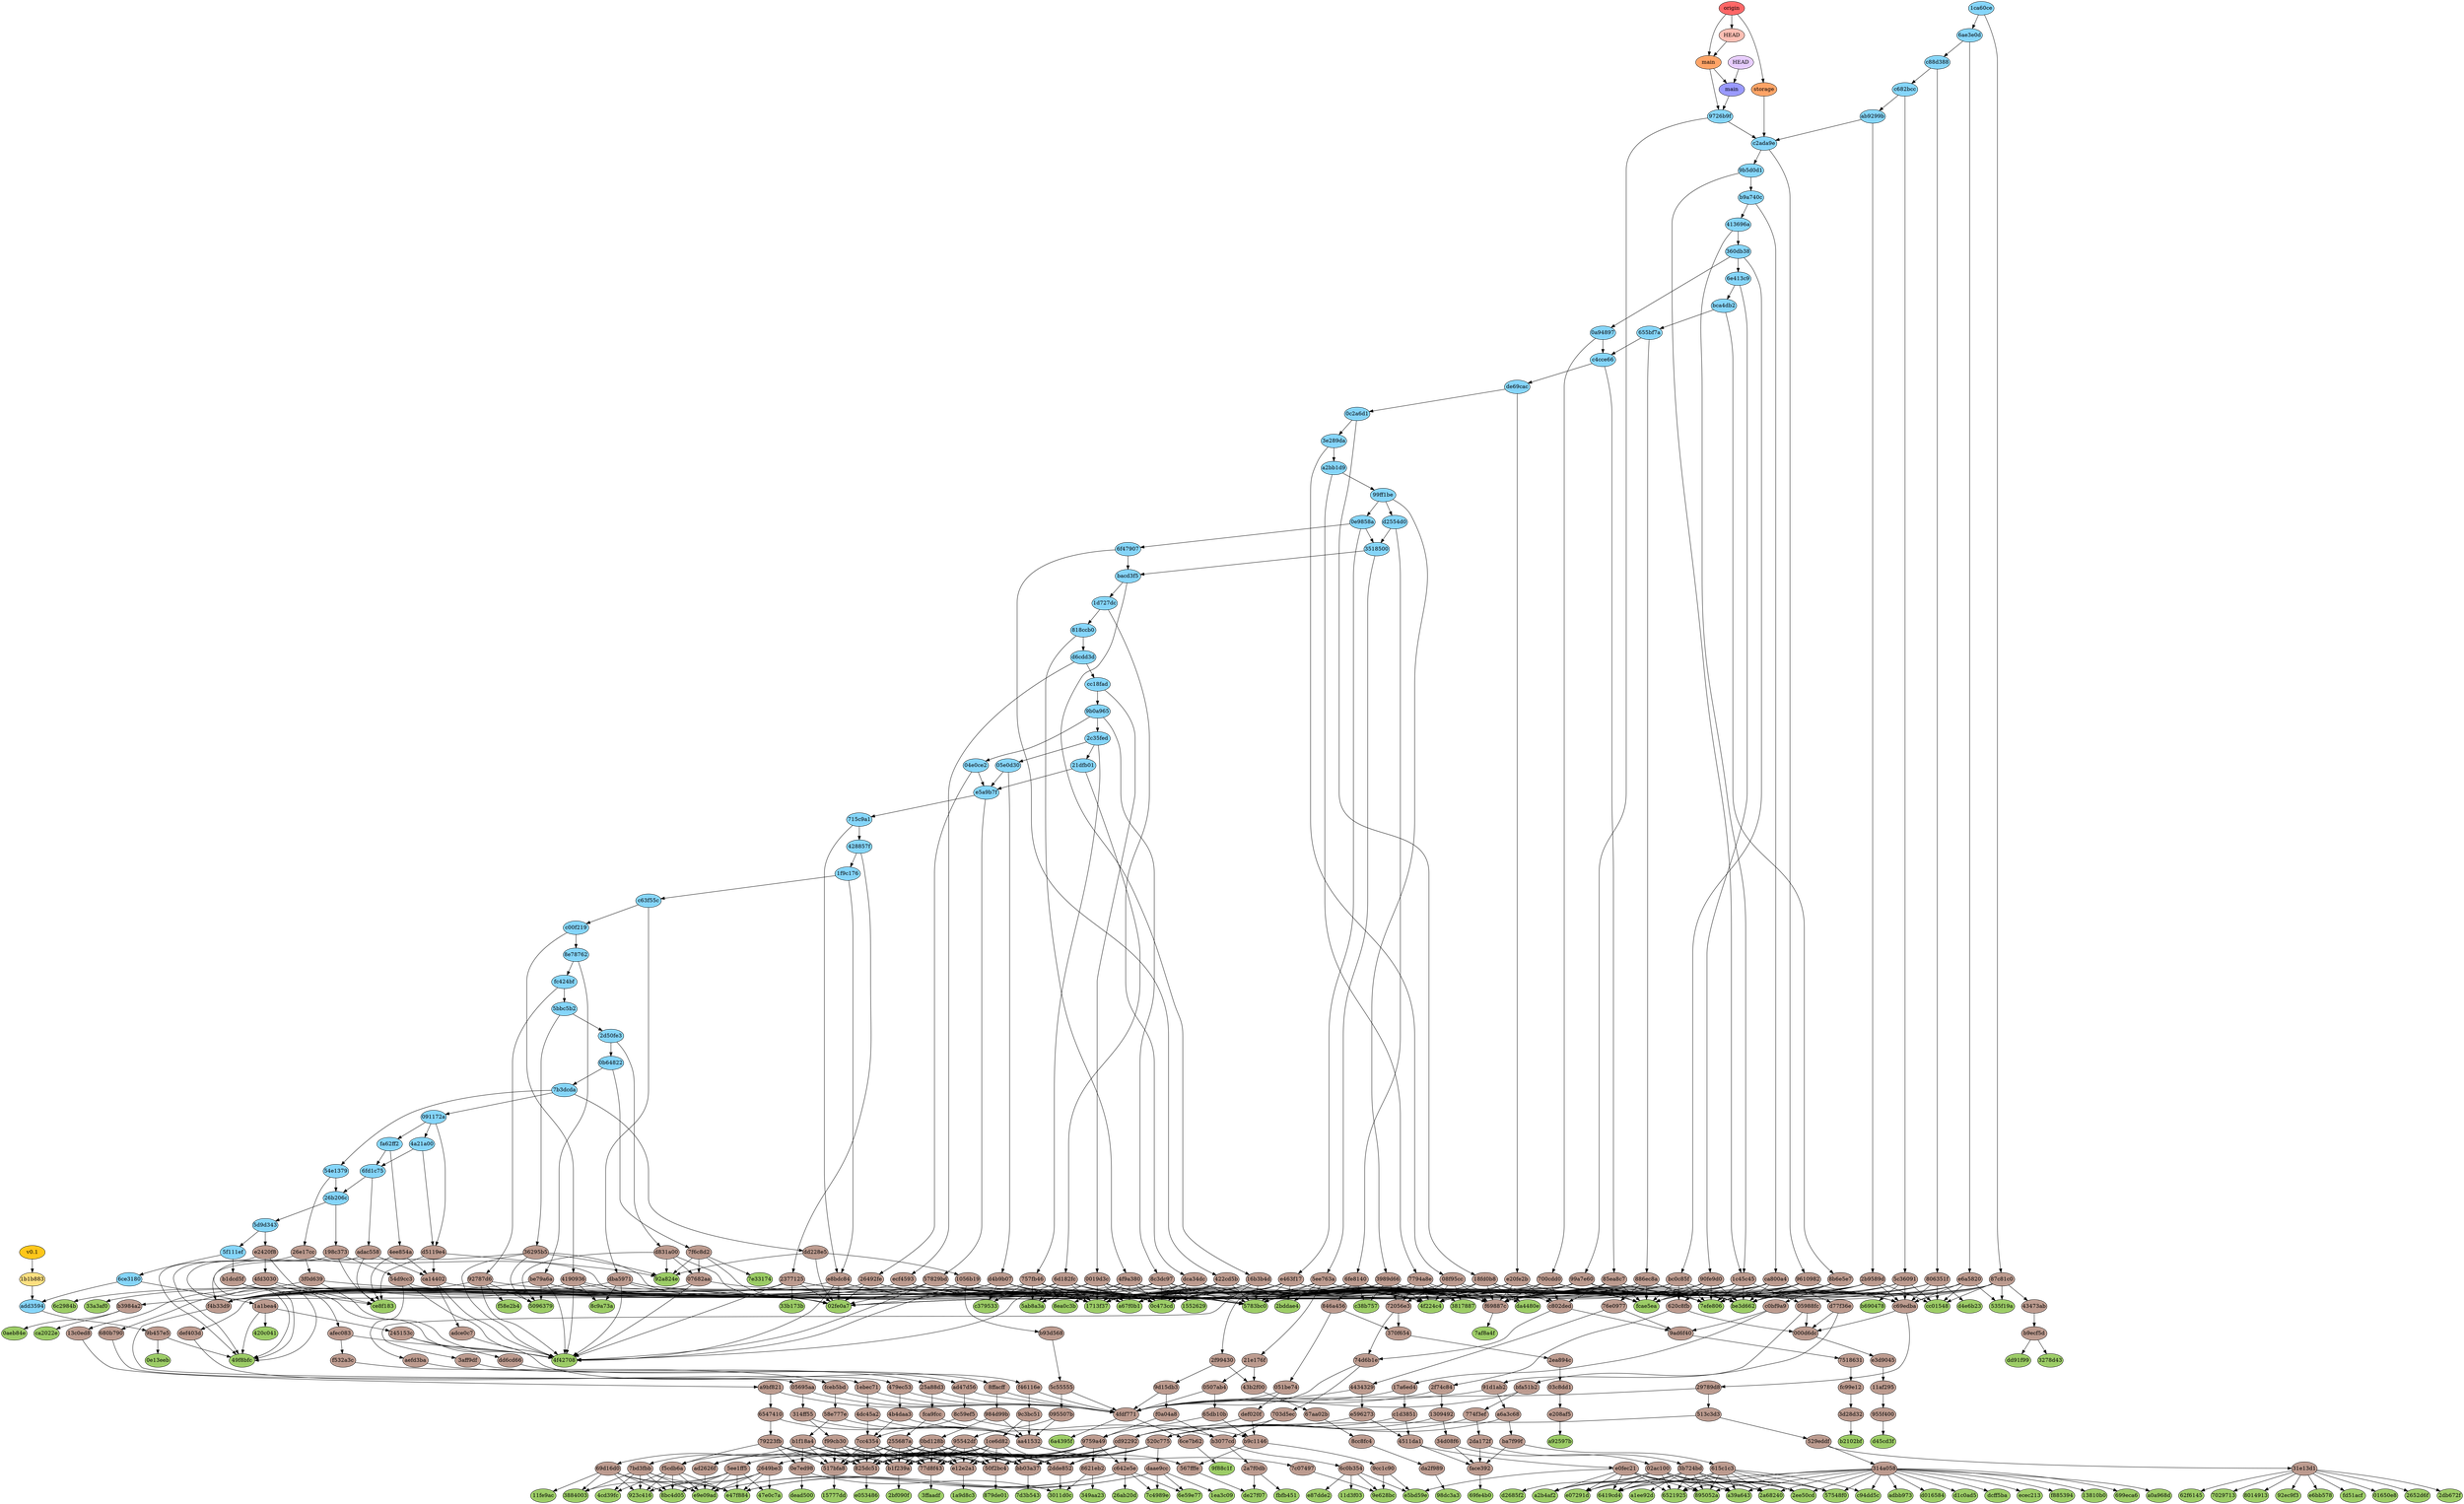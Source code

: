 digraph auto {
	graph [bgcolor=transparent]
	node [fixedsize=true style=filled width=0.95]
	"01650e8e73ce23512708a636e52fa62b1eeafcfa" [label="01650e8" fillcolor="#9ccc66"]
	"02fe0a79d11b21d7d052a272339a34fac17a4fac" [label="02fe0a7" fillcolor="#9ccc66"]
	"0aeb84e11905390111779ac25aab0ca6be32f4c9" [label="0aeb84e" fillcolor="#9ccc66"]
	"0c473cdb2519e07201b505bc59fa303c13275f40" [label="0c473cd" fillcolor="#9ccc66"]
	"0e13eebbeaada93aed5cfa8578698f950d09e8ae" [label="0e13eeb" fillcolor="#9ccc66"]
	"11d3f034e65e9ed46f7526427e792ee7915b67b5" [label="11d3f03" fillcolor="#9ccc66"]
	"11fe9ac0a798d6f9d78c97ddf95c2f657318e874" [label="11fe9ac" fillcolor="#9ccc66"]
	"13810b0c791a868af35479900d2cab7a60aeb444" [label="13810b0" fillcolor="#9ccc66"]
	"155262958dec05b4e6e6064f3bc731b329de980e" [label=1552629 fillcolor="#9ccc66"]
	"15777dd2f3d3085309aac02619e35c4aac6013e2" [label="15777dd" fillcolor="#9ccc66"]
	"1713f37cca2aee60282b612a511d749baeda16b9" [label="1713f37" fillcolor="#9ccc66"]
	"1a9d8c34ad659cfc2bd5a26c1c5eaebf0ea5b2b1" [label="1a9d8c3" fillcolor="#9ccc66"]
	"1ea3c09967704bfa34e738ab30baddf3d8fe4150" [label="1ea3c09" fillcolor="#9ccc66"]
	"2652d6f8cfccc2bd97c2599d8a804953e95581ab" [label="2652d6f" fillcolor="#9ccc66"]
	"26ab20dc26b98456d7620898393541627587a738" [label="26ab20d" fillcolor="#9ccc66"]
	"2a6824026959dc2d5e2171f3849b3e9fd56d0634" [label="2a68240" fillcolor="#9ccc66"]
	"2bddae4b69739ccc5a34adaea6d58a31648c78a4" [label="2bddae4" fillcolor="#9ccc66"]
	"2bf090f66c2aea5bcdb161219faaa0bac0d7f554" [label="2bf090f" fillcolor="#9ccc66"]
	"2db672f151d10ba540dbb716ebaf2cbcd6911008" [label="2db672f" fillcolor="#9ccc66"]
	"2ee50cd518c27819f1e653c2f4fe6faa8d97d5b3" [label="2ee50cd" fillcolor="#9ccc66"]
	"3011d0ca465f59a78e8319e0cb5fd5868de359c9" [label="3011d0c" fillcolor="#9ccc66"]
	"3278d43746dfe3b60ca9b3a4deb3825d6d966cb1" [label="3278d43" fillcolor="#9ccc66"]
	"33a3af04992820bd5c454119d55f5f6b699dfe6e" [label="33a3af0" fillcolor="#9ccc66"]
	"33b173b8f3c60bfe74e45d7943eb34db4913a9ec" [label="33b173b" fillcolor="#9ccc66"]
	"349aa232b4d83738a26444c685a9542960161acf" [label="349aa23" fillcolor="#9ccc66"]
	"3817887279475ed92ce0cbbb640bac4bc7704d48" [label=3817887 fillcolor="#9ccc66"]
	"3884003c4251c312c9647942325f6afb835d872d" [label=3884003 fillcolor="#9ccc66"]
	"3ffaadfbd549b52c17aa57e7dcdeb468d1a2dfb1" [label="3ffaadf" fillcolor="#9ccc66"]
	"420c041d4c5a4c7243415613482d2b9599ab0d0c" [label="420c041" fillcolor="#9ccc66"]
	"47e0c7a1722a080efe05e3d960214d71007aac03" [label="47e0c7a" fillcolor="#9ccc66"]
	"49f8bfc667457c83290d71e6afb8b14d89b89a38" [label="49f8bfc" fillcolor="#9ccc66"]
	"4cd39fc5e268cb78e4fb7f1d72bb9350fb195c00" [label="4cd39fc" fillcolor="#9ccc66"]
	"4f224c442e8bb94121154be9b858284341985cfe" [label="4f224c4" fillcolor="#9ccc66"]
	"4f427083e68bc2f16cf8790948af84f82ec05b59" [label="4f42708" fillcolor="#9ccc66"]
	"5096379d1a75787a472a4d265688127bdbfaecc8" [label=5096379 fillcolor="#9ccc66"]
	"535f19a2f9c8b18d14556d1023442b9515f8a3d3" [label="535f19a" fillcolor="#9ccc66"]
	"57548f0e5ab9c4ba8f6e56e7a5c590376193ee6b" [label="57548f0" fillcolor="#9ccc66"]
	"5783bc0d77a132dce01d27916abf9a192dd4ee08" [label="5783bc0" fillcolor="#9ccc66"]
	"5ab8a3a43d84b75a6469c591c563bbc0fede7810" [label="5ab8a3a" fillcolor="#9ccc66"]
	"62f6145414c15a3ec149fc6232978435ad579b6c" [label="62f6145" fillcolor="#9ccc66"]
	"6419cd4bb2de65b3ce84d2c1ed360519b64d8c8d" [label="6419cd4" fillcolor="#9ccc66"]
	"65219256d4ffcf42c8b485d4766c5afb8dc95def" [label=6521925 fillcolor="#9ccc66"]
	"699eca65e4e333f8c2e4517c5a9e885134df329e" [label="699eca6" fillcolor="#9ccc66"]
	"69fe4b04e7dbe103935f4056e3d8828829ab6165" [label="69fe4b0" fillcolor="#9ccc66"]
	"6a4395f647a2bf7f977e4b3b238bcfba6a070ef1" [label="6a4395f" fillcolor="#9ccc66"]
	"6c2984bbea219a52160f06f6fcffb86f1af5f9bf" [label="6c2984b" fillcolor="#9ccc66"]
	"6e59e7794df0330dfcf82a8656900be4e9835b94" [label="6e59e77" fillcolor="#9ccc66"]
	"7029713c576f2b0a843880f47febeba28c3c5cca" [label=7029713 fillcolor="#9ccc66"]
	"7af8a4f3d622ceddfc2ba27258cb00e223d6973f" [label="7af8a4f" fillcolor="#9ccc66"]
	"7c4989ecddb88a2be627402589a01f7a78365d45" [label="7c4989e" fillcolor="#9ccc66"]
	"7d3b543fdafe2f605916dfc40c7633918e07dd6d" [label="7d3b543" fillcolor="#9ccc66"]
	"7e33174e558a36370ae7f679c654d6d5c6be53fb" [label="7e33174" fillcolor="#9ccc66"]
	"7efe8062f0e7600057ea9e42a15bdcdbe9f247c8" [label="7efe806" fillcolor="#9ccc66"]
	"80149135137109aa6009d6fcad4af4bf1582d2bd" [label=8014913 fillcolor="#9ccc66"]
	"879de01cc76af879d30691ee11c540a2fb2b3ee6" [label="879de01" fillcolor="#9ccc66"]
	"895052adaf79625d85e9a9eb1099860536b50926" [label="895052a" fillcolor="#9ccc66"]
	"8bc4d050462c4a47294dc4d86f4c430e472416aa" [label="8bc4d05" fillcolor="#9ccc66"]
	"8c9a73afc5941e5c39e4fbfb7790814f34808989" [label="8c9a73a" fillcolor="#9ccc66"]
	"8ea0c3b9f4c6cff27fe8a3e556e62e29b6c9949f" [label="8ea0c3b" fillcolor="#9ccc66"]
	"923c4166ec0a13e0ac5fdb300042fc770e765d39" [label="923c416" fillcolor="#9ccc66"]
	"92a824e02832f1d8a17e4413125c07492f60b64f" [label="92a824e" fillcolor="#9ccc66"]
	"92ec9f3e5302d35ba1b8834be77fba6ff9e73c58" [label="92ec9f3" fillcolor="#9ccc66"]
	"98dc3a3f9cad219a79c2b022ec4821ab8ab2ab7c" [label="98dc3a3" fillcolor="#9ccc66"]
	"9e628bc0f5946b98de7a73decf17fd2bc76b2e56" [label="9e628bc" fillcolor="#9ccc66"]
	"9f88c1f9632445500e3b3688fe477b860f77d8f2" [label="9f88c1f" fillcolor="#9ccc66"]
	a0a968d66bdbe345f7f6e7f95f5cd765d24b6645 [label=a0a968d fillcolor="#9ccc66"]
	a1ee92d2105c1a5499610c6ee2318d4414433d6c [label=a1ee92d fillcolor="#9ccc66"]
	a2b4af23a52dbf324ec256b5a2ae1e3c5ded6b6d [label=a2b4af2 fillcolor="#9ccc66"]
	a39a64383abff09c6e203f1e63ccba8afcd3935c [label=a39a643 fillcolor="#9ccc66"]
	a67f0b163f961f3997403758497b31e0d81dd10e [label=a67f0b1 fillcolor="#9ccc66"]
	a92597b246fc972fd374ea94b14460ff02d1b8d7 [label=a92597b fillcolor="#9ccc66"]
	adbb9734d25d8cdf446fc161c0e2a86738023223 [label=adbb973 fillcolor="#9ccc66"]
	b2102bf642eca2c3fb9031e900918c554088d38f [label=b2102bf fillcolor="#9ccc66"]
	b6904782c961a9379e8b276d116aff2fcbf2e5d9 [label=b690478 fillcolor="#9ccc66"]
	be3d662e1b101796fb4351902b8fcca4fea66d36 [label=be3d662 fillcolor="#9ccc66"]
	c3795331ddccead7b6d2af20feacebbcbe623759 [label=c379533 fillcolor="#9ccc66"]
	c38b757bae167bb62b45ef6d44c7e42b3d291423 [label=c38b757 fillcolor="#9ccc66"]
	c94dd5c3e01f762e51f3ee3d36110d6c79ac9645 [label=c94dd5c fillcolor="#9ccc66"]
	ca2022e3c5d4231d3a40f94517474ba1f4812fcc [label=ca2022e fillcolor="#9ccc66"]
	cc015480e427c33669d09a4cbffa6a799716de88 [label=cc01548 fillcolor="#9ccc66"]
	ce8f183933440c65212aa3ab57684d65762c8cca [label=ce8f183 fillcolor="#9ccc66"]
	d01658442c87a185fdf194cf55ff7decdb2c5581 [label=d016584 fillcolor="#9ccc66"]
	d1c0ad5f8c1fe09b5abb97d25a56afe5233800bb [label=d1c0ad5 fillcolor="#9ccc66"]
	d2685f2f9ce2e89fe9914a987b0779c4cee20cc4 [label=d2685f2 fillcolor="#9ccc66"]
	d45cd3f7fe1b31c2bde71399c080f55f3398b369 [label=d45cd3f fillcolor="#9ccc66"]
	d4e6b237f8e9221943be3f32088a2a4e62d4e640 [label=d4e6b23 fillcolor="#9ccc66"]
	da4480ec1b86f57304d01e94dd3ea1c8f12be5bd [label=da4480e fillcolor="#9ccc66"]
	dcff5bac41ef5128d59662b3349b4e936b05d6ff [label=dcff5ba fillcolor="#9ccc66"]
	dd91f99dede829e50ec11d0f1f60b774e4649e73 [label=dd91f99 fillcolor="#9ccc66"]
	de27f07fa5a76cd08461a66355c3c9843d851a0d [label=de27f07 fillcolor="#9ccc66"]
	dead5003e627f458abd2e20a895dd8100154a67f [label=dead500 fillcolor="#9ccc66"]
	e0534867fc3f0611fbf34a184e1370d75677a75f [label=e053486 fillcolor="#9ccc66"]
	e07291d3fa5254e9c4f47825cf720f4437041ba5 [label=e07291d fillcolor="#9ccc66"]
	e47f884ec034e9729b70e3ea9471c63bc58ff989 [label=e47f884 fillcolor="#9ccc66"]
	e5bd59e7e6c9f04a731a69a2506ed38a6353428b [label=e5bd59e fillcolor="#9ccc66"]
	e6bb5784f07e2d7ee92a342ea35aa932f608d9d0 [label=e6bb578 fillcolor="#9ccc66"]
	e87dde2a4d8997c66fa18718d24eed73d07eaf79 [label=e87dde2 fillcolor="#9ccc66"]
	e9e09adfff4eca93d551ec76f875dc7ced35bc9d [label=e9e09ad fillcolor="#9ccc66"]
	ecec213b3890e9d1607da1785ffd75f29c56cd9b [label=ecec213 fillcolor="#9ccc66"]
	f58e2b4a7d62f23e55ed038a5c61ce542a11d955 [label=f58e2b4 fillcolor="#9ccc66"]
	f885394465b5bfcbbca74e4dda83a6250e73f79e [label=f885394 fillcolor="#9ccc66"]
	fbfb45170fa90c72b4070b268e5d5d409dd111d6 [label=fbfb451 fillcolor="#9ccc66"]
	fcae5ea81c26c51c642a95e6900ff049a6a9dec7 [label=fcae5ea fillcolor="#9ccc66"]
	fd51acf22ea854ae44ab6c51bc1a2371f7c6775d [label=fd51acf fillcolor="#9ccc66"]
	"000d6dcbcf9a478420b6200144ac31f45bb482a5" [label="000d6dc" fillcolor="#bc9b8f"]
	"000d6dcbcf9a478420b6200144ac31f45bb482a5" -> e3d9045aefff7b332d06a66dff0c5c60d3745c8f
	"0019d3cbd2c41949da714e994a56b5e7e6eeaa91" [label="0019d3c" fillcolor="#bc9b8f"]
	"0019d3cbd2c41949da714e994a56b5e7e6eeaa91" -> "5783bc0d77a132dce01d27916abf9a192dd4ee08"
	"0019d3cbd2c41949da714e994a56b5e7e6eeaa91" -> f69887c9818b1f1f3a855bdca1328b33891213ac
	"0019d3cbd2c41949da714e994a56b5e7e6eeaa91" -> "5ab8a3a43d84b75a6469c591c563bbc0fede7810"
	"0019d3cbd2c41949da714e994a56b5e7e6eeaa91" -> "0c473cdb2519e07201b505bc59fa303c13275f40"
	"0019d3cbd2c41949da714e994a56b5e7e6eeaa91" -> "1713f37cca2aee60282b612a511d749baeda16b9"
	"0019d3cbd2c41949da714e994a56b5e7e6eeaa91" -> a67f0b163f961f3997403758497b31e0d81dd10e
	"0019d3cbd2c41949da714e994a56b5e7e6eeaa91" -> f4b33d9a69e59e4252470352b31fb280328f62c4
	"02ac10031b682cfd4133bad9b93af667042dbe5b" [label="02ac100" fillcolor="#bc9b8f"]
	"02ac10031b682cfd4133bad9b93af667042dbe5b" -> "895052adaf79625d85e9a9eb1099860536b50926"
	"02ac10031b682cfd4133bad9b93af667042dbe5b" -> "65219256d4ffcf42c8b485d4766c5afb8dc95def"
	"02ac10031b682cfd4133bad9b93af667042dbe5b" -> "57548f0e5ab9c4ba8f6e56e7a5c590376193ee6b"
	"02ac10031b682cfd4133bad9b93af667042dbe5b" -> d2685f2f9ce2e89fe9914a987b0779c4cee20cc4
	"02ac10031b682cfd4133bad9b93af667042dbe5b" -> a39a64383abff09c6e203f1e63ccba8afcd3935c
	"02ac10031b682cfd4133bad9b93af667042dbe5b" -> "6419cd4bb2de65b3ce84d2c1ed360519b64d8c8d"
	"02ac10031b682cfd4133bad9b93af667042dbe5b" -> e07291d3fa5254e9c4f47825cf720f4437041ba5
	"02ac10031b682cfd4133bad9b93af667042dbe5b" -> "2a6824026959dc2d5e2171f3849b3e9fd56d0634"
	"02ac10031b682cfd4133bad9b93af667042dbe5b" -> "2ee50cd518c27819f1e653c2f4fe6faa8d97d5b3"
	"02ac10031b682cfd4133bad9b93af667042dbe5b" -> a2b4af23a52dbf324ec256b5a2ae1e3c5ded6b6d
	"03c8dd1bb6ba2aec6a4398a4734c4a3fcba6be51" [label="03c8dd1" fillcolor="#bc9b8f"]
	"03c8dd1bb6ba2aec6a4398a4734c4a3fcba6be51" -> e208af5c03f0fb984dee332bedc65b08bd20b06f
	"0507ab48869c0ece4f54cdcb61beeaece4b1b637" [label="0507ab4" fillcolor="#bc9b8f"]
	"0507ab48869c0ece4f54cdcb61beeaece4b1b637" -> "65db10b7a247345e4d878bd985cb01f26108e475"
	"0507ab48869c0ece4f54cdcb61beeaece4b1b637" -> "4fdf77160154d439cece77bb95f3576099dfa0bf"
	"051be7461c686e75e8bd3a7494658f9916008e1f" [label="051be74" fillcolor="#bc9b8f"]
	"051be7461c686e75e8bd3a7494658f9916008e1f" -> def020f1b4ab2950a165c1263daa268e3f7a42ff
	"051be7461c686e75e8bd3a7494658f9916008e1f" -> "4fdf77160154d439cece77bb95f3576099dfa0bf"
	"05695aa970eeeba91754eb731639c95427b799f9" [label="05695aa" fillcolor="#bc9b8f"]
	"05695aa970eeeba91754eb731639c95427b799f9" -> "314ff55a354936207d4bafb4682338e9012c801e"
	"05695aa970eeeba91754eb731639c95427b799f9" -> "4fdf77160154d439cece77bb95f3576099dfa0bf"
	"05988fc3d7321e857972cb2f764107d3d75508fb" [label="05988fc" fillcolor="#bc9b8f"]
	"05988fc3d7321e857972cb2f764107d3d75508fb" -> "91d1ab2ed7390f885505d977764822e9510e2f26"
	"05988fc3d7321e857972cb2f764107d3d75508fb" -> "000d6dcbcf9a478420b6200144ac31f45bb482a5"
	"07682aa81b131368585bfc1b09405e81a9001856" [label="07682aa" fillcolor="#bc9b8f"]
	"07682aa81b131368585bfc1b09405e81a9001856" -> "5783bc0d77a132dce01d27916abf9a192dd4ee08"
	"07682aa81b131368585bfc1b09405e81a9001856" -> "4f427083e68bc2f16cf8790948af84f82ec05b59"
	"07682aa81b131368585bfc1b09405e81a9001856" -> f4b33d9a69e59e4252470352b31fb280328f62c4
	"08f95cc935a8ea184ff7ec19a44ee114c011157b" [label="08f95cc" fillcolor="#bc9b8f"]
	"08f95cc935a8ea184ff7ec19a44ee114c011157b" -> "5783bc0d77a132dce01d27916abf9a192dd4ee08"
	"08f95cc935a8ea184ff7ec19a44ee114c011157b" -> f69887c9818b1f1f3a855bdca1328b33891213ac
	"08f95cc935a8ea184ff7ec19a44ee114c011157b" -> "4f224c442e8bb94121154be9b858284341985cfe"
	"08f95cc935a8ea184ff7ec19a44ee114c011157b" -> da4480ec1b86f57304d01e94dd3ea1c8f12be5bd
	"08f95cc935a8ea184ff7ec19a44ee114c011157b" -> "1713f37cca2aee60282b612a511d749baeda16b9"
	"08f95cc935a8ea184ff7ec19a44ee114c011157b" -> "3817887279475ed92ce0cbbb640bac4bc7704d48"
	"08f95cc935a8ea184ff7ec19a44ee114c011157b" -> "72056e3c6cddd98e8eb3a80949feef91186cd915"
	"095507b5a6817e218a901c43d31ed1796ad085b2" [label="095507b" fillcolor="#bc9b8f"]
	"095507b5a6817e218a901c43d31ed1796ad085b2" -> "95542df7df13da6581ff430e6732a74d25aa3096"
	"095507b5a6817e218a901c43d31ed1796ad085b2" -> aa41532dadd014610ea0d814ac245d69796293a8
	"0bd128b6dec3e693a7081f6169ff257f236bec9a" [label="0bd128b" fillcolor="#bc9b8f"]
	"0bd128b6dec3e693a7081f6169ff257f236bec9a" -> "2dde85280f78d4c4e9bc5f7d98ed92e9eb97ed49"
	"0bd128b6dec3e693a7081f6169ff257f236bec9a" -> bb03a376e53babe7a8191cbea6f2aa3273ea5bfa
	"0bd128b6dec3e693a7081f6169ff257f236bec9a" -> "517bfa815ab179b0cef8c6a433bd81865600e8b6"
	"0bd128b6dec3e693a7081f6169ff257f236bec9a" -> "825dc5199851c0f29fd0c311a29621e2ec21e321"
	"0bd128b6dec3e693a7081f6169ff257f236bec9a" -> ad2626f94e73f4c0483b92e3a4e06dc2cbe4f077
	"0bd128b6dec3e693a7081f6169ff257f236bec9a" -> b1f239a6d29b40606e00e1a57f0cacb2299e732d
	"0bd128b6dec3e693a7081f6169ff257f236bec9a" -> "77d8f4348629183e5fe1ecb861bef0abb4ff8ce8"
	"0bd128b6dec3e693a7081f6169ff257f236bec9a" -> e12e2a1a8e0ae13dd6eb65492d3379e4e6e0bf8d
	"0bd128b6dec3e693a7081f6169ff257f236bec9a" -> "50f2bc4979d49046ebb956d9df78121c2ea6bb4e"
	"0e7ed98c468ad405b34c0bc4dee5660b2e6a58c6" [label="0e7ed98" fillcolor="#bc9b8f"]
	"0e7ed98c468ad405b34c0bc4dee5660b2e6a58c6" -> dead5003e627f458abd2e20a895dd8100154a67f
	"0e7ed98c468ad405b34c0bc4dee5660b2e6a58c6" -> "3011d0ca465f59a78e8319e0cb5fd5868de359c9"
	"1056b19b3eceb38c4d3273f2fd244b3ff8e620d2" [label="1056b19" fillcolor="#bc9b8f"]
	"1056b19b3eceb38c4d3273f2fd244b3ff8e620d2" -> "5783bc0d77a132dce01d27916abf9a192dd4ee08"
	"1056b19b3eceb38c4d3273f2fd244b3ff8e620d2" -> "4f427083e68bc2f16cf8790948af84f82ec05b59"
	"1056b19b3eceb38c4d3273f2fd244b3ff8e620d2" -> b93d568a173f6cf1fe337a5f50ede9384adc511b
	"11af295ba4475e4a25d05a0cb72970f6419dbcb5" [label="11af295" fillcolor="#bc9b8f"]
	"11af295ba4475e4a25d05a0cb72970f6419dbcb5" -> "955f400fb66a2a9c3d2e77702cf1b67bfe0cd913"
	"130949224cd4a812b4bb144dbe3dd678fdfda53d" [label=1309492 fillcolor="#bc9b8f"]
	"130949224cd4a812b4bb144dbe3dd678fdfda53d" -> "520c77519a53850710a939d6171a5763cb39d261"
	"130949224cd4a812b4bb144dbe3dd678fdfda53d" -> "34d08f6a826be78421366232ff11c96547bf40fb"
	"13c0ed891fdf6418996f328046649caa4aae7c79" [label="13c0ed8" fillcolor="#bc9b8f"]
	"13c0ed891fdf6418996f328046649caa4aae7c79" -> a9bf8213c921a4fdf488dd21bbf9599f82e34397
	"16b3b4d38cd9925557d77045d86182138a949a53" [label="16b3b4d" fillcolor="#bc9b8f"]
	"16b3b4d38cd9925557d77045d86182138a949a53" -> "5783bc0d77a132dce01d27916abf9a192dd4ee08"
	"16b3b4d38cd9925557d77045d86182138a949a53" -> f69887c9818b1f1f3a855bdca1328b33891213ac
	"16b3b4d38cd9925557d77045d86182138a949a53" -> "4f224c442e8bb94121154be9b858284341985cfe"
	"16b3b4d38cd9925557d77045d86182138a949a53" -> "0c473cdb2519e07201b505bc59fa303c13275f40"
	"16b3b4d38cd9925557d77045d86182138a949a53" -> "1713f37cca2aee60282b612a511d749baeda16b9"
	"16b3b4d38cd9925557d77045d86182138a949a53" -> a67f0b163f961f3997403758497b31e0d81dd10e
	"16b3b4d38cd9925557d77045d86182138a949a53" -> "3aff9df88eb0a48379aad1a1a72593905b5b115d"
	"17a6ed4bf586d709d5038cbdf865e8a48fc3de28" [label="17a6ed4" fillcolor="#bc9b8f"]
	"17a6ed4bf586d709d5038cbdf865e8a48fc3de28" -> c1d3851e5da824a117139937c29dba64adb4da40
	"17a6ed4bf586d709d5038cbdf865e8a48fc3de28" -> "4fdf77160154d439cece77bb95f3576099dfa0bf"
	"18fd0b8b15a10e53fb50880aa5b5a8956fe58ec1" [label="18fd0b8" fillcolor="#bc9b8f"]
	"18fd0b8b15a10e53fb50880aa5b5a8956fe58ec1" -> "5783bc0d77a132dce01d27916abf9a192dd4ee08"
	"18fd0b8b15a10e53fb50880aa5b5a8956fe58ec1" -> f69887c9818b1f1f3a855bdca1328b33891213ac
	"18fd0b8b15a10e53fb50880aa5b5a8956fe58ec1" -> "4f224c442e8bb94121154be9b858284341985cfe"
	"18fd0b8b15a10e53fb50880aa5b5a8956fe58ec1" -> da4480ec1b86f57304d01e94dd3ea1c8f12be5bd
	"18fd0b8b15a10e53fb50880aa5b5a8956fe58ec1" -> "1713f37cca2aee60282b612a511d749baeda16b9"
	"18fd0b8b15a10e53fb50880aa5b5a8956fe58ec1" -> fcae5ea81c26c51c642a95e6900ff049a6a9dec7
	"18fd0b8b15a10e53fb50880aa5b5a8956fe58ec1" -> c802ded83c1130e61a1037209d5918db46db5d0f
	"198c373819236d979856b53f62bfeb6e887550d8" [label="198c373" fillcolor="#bc9b8f"]
	"198c373819236d979856b53f62bfeb6e887550d8" -> ce8f183933440c65212aa3ab57684d65762c8cca
	"198c373819236d979856b53f62bfeb6e887550d8" -> "49f8bfc667457c83290d71e6afb8b14d89b89a38"
	"198c373819236d979856b53f62bfeb6e887550d8" -> "54d9cc3aa7db085a7b34ef8bdc581a35a32dbcf0"
	"1a1bea4f2b6dc4f87e6df34187c7380468c8df16" [label="1a1bea4" fillcolor="#bc9b8f"]
	"1a1bea4f2b6dc4f87e6df34187c7380468c8df16" -> "420c041d4c5a4c7243415613482d2b9599ab0d0c"
	"1a1bea4f2b6dc4f87e6df34187c7380468c8df16" -> "49f8bfc667457c83290d71e6afb8b14d89b89a38"
	"1a1bea4f2b6dc4f87e6df34187c7380468c8df16" -> "245153c626d2d4ddeff95ae6533a9f9ff25abe41"
	"1c45c45ea939c999382861d77e43bfe59d2ac874" [label="1c45c45" fillcolor="#bc9b8f"]
	"1c45c45ea939c999382861d77e43bfe59d2ac874" -> "5783bc0d77a132dce01d27916abf9a192dd4ee08"
	"1c45c45ea939c999382861d77e43bfe59d2ac874" -> f69887c9818b1f1f3a855bdca1328b33891213ac
	"1c45c45ea939c999382861d77e43bfe59d2ac874" -> "02fe0a79d11b21d7d052a272339a34fac17a4fac"
	"1c45c45ea939c999382861d77e43bfe59d2ac874" -> "7efe8062f0e7600057ea9e42a15bdcdbe9f247c8"
	"1c45c45ea939c999382861d77e43bfe59d2ac874" -> be3d662e1b101796fb4351902b8fcca4fea66d36
	"1c45c45ea939c999382861d77e43bfe59d2ac874" -> fcae5ea81c26c51c642a95e6900ff049a6a9dec7
	"1c45c45ea939c999382861d77e43bfe59d2ac874" -> "05988fc3d7321e857972cb2f764107d3d75508fb"
	"1ce6d82cf203da679ae42ebacd14872403afa0b1" [label="1ce6d82" fillcolor="#bc9b8f"]
	"1ce6d82cf203da679ae42ebacd14872403afa0b1" -> "2dde85280f78d4c4e9bc5f7d98ed92e9eb97ed49"
	"1ce6d82cf203da679ae42ebacd14872403afa0b1" -> bb03a376e53babe7a8191cbea6f2aa3273ea5bfa
	"1ce6d82cf203da679ae42ebacd14872403afa0b1" -> "517bfa815ab179b0cef8c6a433bd81865600e8b6"
	"1ce6d82cf203da679ae42ebacd14872403afa0b1" -> "825dc5199851c0f29fd0c311a29621e2ec21e321"
	"1ce6d82cf203da679ae42ebacd14872403afa0b1" -> "2649be3b55c11b3644c69143f383444aa33130d2"
	"1ce6d82cf203da679ae42ebacd14872403afa0b1" -> b1f239a6d29b40606e00e1a57f0cacb2299e732d
	"1ce6d82cf203da679ae42ebacd14872403afa0b1" -> "77d8f4348629183e5fe1ecb861bef0abb4ff8ce8"
	"1ce6d82cf203da679ae42ebacd14872403afa0b1" -> e12e2a1a8e0ae13dd6eb65492d3379e4e6e0bf8d
	"1ce6d82cf203da679ae42ebacd14872403afa0b1" -> "50f2bc4979d49046ebb956d9df78121c2ea6bb4e"
	"1ebec71114a539bc716885cbb8d8c9a439689564" [label="1ebec71" fillcolor="#bc9b8f"]
	"1ebec71114a539bc716885cbb8d8c9a439689564" -> "4dc45a200b39698a246c515262fa19f2ee521f67"
	"1ebec71114a539bc716885cbb8d8c9a439689564" -> "4fdf77160154d439cece77bb95f3576099dfa0bf"
	"21e176f7d3876bc92d98421337c717af921652de" [label="21e176f" fillcolor="#bc9b8f"]
	"21e176f7d3876bc92d98421337c717af921652de" -> "0507ab48869c0ece4f54cdcb61beeaece4b1b637"
	"21e176f7d3876bc92d98421337c717af921652de" -> "43b2f004f9208af3769262618986dfa51dbf7372"
	"23771250e9dc9d9e63ea85403882f54a77b2fa12" [label=2377125 fillcolor="#bc9b8f"]
	"23771250e9dc9d9e63ea85403882f54a77b2fa12" -> "5783bc0d77a132dce01d27916abf9a192dd4ee08"
	"23771250e9dc9d9e63ea85403882f54a77b2fa12" -> "02fe0a79d11b21d7d052a272339a34fac17a4fac"
	"23771250e9dc9d9e63ea85403882f54a77b2fa12" -> "33b173b8f3c60bfe74e45d7943eb34db4913a9ec"
	"23771250e9dc9d9e63ea85403882f54a77b2fa12" -> "1713f37cca2aee60282b612a511d749baeda16b9"
	"23771250e9dc9d9e63ea85403882f54a77b2fa12" -> "4f427083e68bc2f16cf8790948af84f82ec05b59"
	"23771250e9dc9d9e63ea85403882f54a77b2fa12" -> f4b33d9a69e59e4252470352b31fb280328f62c4
	"245153c626d2d4ddeff95ae6533a9f9ff25abe41" [label="245153c" fillcolor="#bc9b8f"]
	"245153c626d2d4ddeff95ae6533a9f9ff25abe41" -> "4f427083e68bc2f16cf8790948af84f82ec05b59"
	"245153c626d2d4ddeff95ae6533a9f9ff25abe41" -> dd6cd669e326262f4746eaba904b03d6b19d2f21
	"255687a14365b46ccd9fd452178bf287f2a983af" [label="255687a" fillcolor="#bc9b8f"]
	"255687a14365b46ccd9fd452178bf287f2a983af" -> "2dde85280f78d4c4e9bc5f7d98ed92e9eb97ed49"
	"255687a14365b46ccd9fd452178bf287f2a983af" -> bb03a376e53babe7a8191cbea6f2aa3273ea5bfa
	"255687a14365b46ccd9fd452178bf287f2a983af" -> "517bfa815ab179b0cef8c6a433bd81865600e8b6"
	"255687a14365b46ccd9fd452178bf287f2a983af" -> "825dc5199851c0f29fd0c311a29621e2ec21e321"
	"255687a14365b46ccd9fd452178bf287f2a983af" -> f5cdb6ac8369daa7c6b962fb14d473c684f21806
	"255687a14365b46ccd9fd452178bf287f2a983af" -> b1f239a6d29b40606e00e1a57f0cacb2299e732d
	"255687a14365b46ccd9fd452178bf287f2a983af" -> "77d8f4348629183e5fe1ecb861bef0abb4ff8ce8"
	"255687a14365b46ccd9fd452178bf287f2a983af" -> e12e2a1a8e0ae13dd6eb65492d3379e4e6e0bf8d
	"255687a14365b46ccd9fd452178bf287f2a983af" -> "50f2bc4979d49046ebb956d9df78121c2ea6bb4e"
	"25a88d3bf5692ded7d420af51e3f2c78050f8c6d" [label="25a88d3" fillcolor="#bc9b8f"]
	"25a88d3bf5692ded7d420af51e3f2c78050f8c6d" -> fca9fccf281c34bfde6c9779e9b043881ff62ba8
	"25a88d3bf5692ded7d420af51e3f2c78050f8c6d" -> "4fdf77160154d439cece77bb95f3576099dfa0bf"
	"26492fe0879b64668bfdc693a574d23d64a09b60" [label="26492fe" fillcolor="#bc9b8f"]
	"26492fe0879b64668bfdc693a574d23d64a09b60" -> "5783bc0d77a132dce01d27916abf9a192dd4ee08"
	"26492fe0879b64668bfdc693a574d23d64a09b60" -> f69887c9818b1f1f3a855bdca1328b33891213ac
	"26492fe0879b64668bfdc693a574d23d64a09b60" -> "02fe0a79d11b21d7d052a272339a34fac17a4fac"
	"26492fe0879b64668bfdc693a574d23d64a09b60" -> "0c473cdb2519e07201b505bc59fa303c13275f40"
	"26492fe0879b64668bfdc693a574d23d64a09b60" -> "1713f37cca2aee60282b612a511d749baeda16b9"
	"26492fe0879b64668bfdc693a574d23d64a09b60" -> "6c2984bbea219a52160f06f6fcffb86f1af5f9bf"
	"26492fe0879b64668bfdc693a574d23d64a09b60" -> f4b33d9a69e59e4252470352b31fb280328f62c4
	"2649be3b55c11b3644c69143f383444aa33130d2" [label="2649be3" fillcolor="#bc9b8f"]
	"2649be3b55c11b3644c69143f383444aa33130d2" -> "923c4166ec0a13e0ac5fdb300042fc770e765d39"
	"2649be3b55c11b3644c69143f383444aa33130d2" -> e47f884ec034e9729b70e3ea9471c63bc58ff989
	"2649be3b55c11b3644c69143f383444aa33130d2" -> "47e0c7a1722a080efe05e3d960214d71007aac03"
	"2649be3b55c11b3644c69143f383444aa33130d2" -> "8bc4d050462c4a47294dc4d86f4c430e472416aa"
	"2649be3b55c11b3644c69143f383444aa33130d2" -> e9e09adfff4eca93d551ec76f875dc7ced35bc9d
	"26e17cc3fc5149789a256a2e81394441b1bd2e14" [label="26e17cc" fillcolor="#bc9b8f"]
	"26e17cc3fc5149789a256a2e81394441b1bd2e14" -> "02fe0a79d11b21d7d052a272339a34fac17a4fac"
	"26e17cc3fc5149789a256a2e81394441b1bd2e14" -> "49f8bfc667457c83290d71e6afb8b14d89b89a38"
	"26e17cc3fc5149789a256a2e81394441b1bd2e14" -> "3f0d6390322d1f0ad62cf7294a462d895b85de8e"
	"29789d8798a5854567185877c5f42ef0b7af55f0" [label="29789d8" fillcolor="#bc9b8f"]
	"29789d8798a5854567185877c5f42ef0b7af55f0" -> "513c3d3ec2c3d111497d4a693400925134dd7dad"
	"29789d8798a5854567185877c5f42ef0b7af55f0" -> "4fdf77160154d439cece77bb95f3576099dfa0bf"
	"2a7f0db310832458563c14b48fc53f7def442b71" [label="2a7f0db" fillcolor="#bc9b8f"]
	"2a7f0db310832458563c14b48fc53f7def442b71" -> fbfb45170fa90c72b4070b268e5d5d409dd111d6
	"2a7f0db310832458563c14b48fc53f7def442b71" -> de27f07fa5a76cd08461a66355c3c9843d851a0d
	"2b9589de11f975eac9ac1c29022e5f504f92b0ec" [label="2b9589d" fillcolor="#bc9b8f"]
	"2b9589de11f975eac9ac1c29022e5f504f92b0ec" -> "5783bc0d77a132dce01d27916abf9a192dd4ee08"
	"2b9589de11f975eac9ac1c29022e5f504f92b0ec" -> f69887c9818b1f1f3a855bdca1328b33891213ac
	"2b9589de11f975eac9ac1c29022e5f504f92b0ec" -> "02fe0a79d11b21d7d052a272339a34fac17a4fac"
	"2b9589de11f975eac9ac1c29022e5f504f92b0ec" -> "7efe8062f0e7600057ea9e42a15bdcdbe9f247c8"
	"2b9589de11f975eac9ac1c29022e5f504f92b0ec" -> be3d662e1b101796fb4351902b8fcca4fea66d36
	"2b9589de11f975eac9ac1c29022e5f504f92b0ec" -> cc015480e427c33669d09a4cbffa6a799716de88
	"2b9589de11f975eac9ac1c29022e5f504f92b0ec" -> c69edba1f36363ff26bc42860faa73f80be501af
	"2da172fcc7448952f1360118ff7e079df20625af" [label="2da172f" fillcolor="#bc9b8f"]
	"2da172fcc7448952f1360118ff7e079df20625af" -> face392e049387f1b72a10c33eab300841ac59cd
	"2da172fcc7448952f1360118ff7e079df20625af" -> "3b724bdf7d7822ed4684f16ba91518555ec5d7f3"
	"2dde85280f78d4c4e9bc5f7d98ed92e9eb97ed49" [label="2dde852" fillcolor="#bc9b8f"]
	"2dde85280f78d4c4e9bc5f7d98ed92e9eb97ed49" -> "3011d0ca465f59a78e8319e0cb5fd5868de359c9"
	"2ea894ca2dab50738c98070041b296de3b0678da" [label="2ea894c" fillcolor="#bc9b8f"]
	"2ea894ca2dab50738c98070041b296de3b0678da" -> "03c8dd1bb6ba2aec6a4398a4734c4a3fcba6be51"
	"2f74c8459a1f82d8a10f8c2b277da62deb902f5c" [label="2f74c84" fillcolor="#bc9b8f"]
	"2f74c8459a1f82d8a10f8c2b277da62deb902f5c" -> "130949224cd4a812b4bb144dbe3dd678fdfda53d"
	"2f74c8459a1f82d8a10f8c2b277da62deb902f5c" -> "4fdf77160154d439cece77bb95f3576099dfa0bf"
	"2f99430ac34b370116bfc39791330a958f0e04d8" [label="2f99430" fillcolor="#bc9b8f"]
	"2f99430ac34b370116bfc39791330a958f0e04d8" -> "9d15db34361f1450934cd88c0d43cda318c509a1"
	"2f99430ac34b370116bfc39791330a958f0e04d8" -> "43b2f004f9208af3769262618986dfa51dbf7372"
	"314a058fd41b4d14b89ae348be69def2189f9bc2" [label="314a058" fillcolor="#bc9b8f"]
	"314a058fd41b4d14b89ae348be69def2189f9bc2" -> "895052adaf79625d85e9a9eb1099860536b50926"
	"314a058fd41b4d14b89ae348be69def2189f9bc2" -> "699eca65e4e333f8c2e4517c5a9e885134df329e"
	"314a058fd41b4d14b89ae348be69def2189f9bc2" -> "65219256d4ffcf42c8b485d4766c5afb8dc95def"
	"314a058fd41b4d14b89ae348be69def2189f9bc2" -> "13810b0c791a868af35479900d2cab7a60aeb444"
	"314a058fd41b4d14b89ae348be69def2189f9bc2" -> "57548f0e5ab9c4ba8f6e56e7a5c590376193ee6b"
	"314a058fd41b4d14b89ae348be69def2189f9bc2" -> f885394465b5bfcbbca74e4dda83a6250e73f79e
	"314a058fd41b4d14b89ae348be69def2189f9bc2" -> c94dd5c3e01f762e51f3ee3d36110d6c79ac9645
	"314a058fd41b4d14b89ae348be69def2189f9bc2" -> a39a64383abff09c6e203f1e63ccba8afcd3935c
	"314a058fd41b4d14b89ae348be69def2189f9bc2" -> dcff5bac41ef5128d59662b3349b4e936b05d6ff
	"314a058fd41b4d14b89ae348be69def2189f9bc2" -> "6419cd4bb2de65b3ce84d2c1ed360519b64d8c8d"
	"314a058fd41b4d14b89ae348be69def2189f9bc2" -> ecec213b3890e9d1607da1785ffd75f29c56cd9b
	"314a058fd41b4d14b89ae348be69def2189f9bc2" -> d1c0ad5f8c1fe09b5abb97d25a56afe5233800bb
	"314a058fd41b4d14b89ae348be69def2189f9bc2" -> a0a968d66bdbe345f7f6e7f95f5cd765d24b6645
	"314a058fd41b4d14b89ae348be69def2189f9bc2" -> "2a6824026959dc2d5e2171f3849b3e9fd56d0634"
	"314a058fd41b4d14b89ae348be69def2189f9bc2" -> d01658442c87a185fdf194cf55ff7decdb2c5581
	"314a058fd41b4d14b89ae348be69def2189f9bc2" -> "2ee50cd518c27819f1e653c2f4fe6faa8d97d5b3"
	"314a058fd41b4d14b89ae348be69def2189f9bc2" -> adbb9734d25d8cdf446fc161c0e2a86738023223
	"314ff55a354936207d4bafb4682338e9012c801e" [label="314ff55" fillcolor="#bc9b8f"]
	"314ff55a354936207d4bafb4682338e9012c801e" -> f99cb30415dd8e5387a267c2c0a537e2af5afff3
	"314ff55a354936207d4bafb4682338e9012c801e" -> aa41532dadd014610ea0d814ac245d69796293a8
	"31e13d1d41c7217ebc9f97b9b5ba6ff85744ccc7" [label="31e13d1" fillcolor="#bc9b8f"]
	"31e13d1d41c7217ebc9f97b9b5ba6ff85744ccc7" -> e6bb5784f07e2d7ee92a342ea35aa932f608d9d0
	"31e13d1d41c7217ebc9f97b9b5ba6ff85744ccc7" -> "2652d6f8cfccc2bd97c2599d8a804953e95581ab"
	"31e13d1d41c7217ebc9f97b9b5ba6ff85744ccc7" -> fd51acf22ea854ae44ab6c51bc1a2371f7c6775d
	"31e13d1d41c7217ebc9f97b9b5ba6ff85744ccc7" -> "92ec9f3e5302d35ba1b8834be77fba6ff9e73c58"
	"31e13d1d41c7217ebc9f97b9b5ba6ff85744ccc7" -> "80149135137109aa6009d6fcad4af4bf1582d2bd"
	"31e13d1d41c7217ebc9f97b9b5ba6ff85744ccc7" -> "7029713c576f2b0a843880f47febeba28c3c5cca"
	"31e13d1d41c7217ebc9f97b9b5ba6ff85744ccc7" -> "2db672f151d10ba540dbb716ebaf2cbcd6911008"
	"31e13d1d41c7217ebc9f97b9b5ba6ff85744ccc7" -> "62f6145414c15a3ec149fc6232978435ad579b6c"
	"31e13d1d41c7217ebc9f97b9b5ba6ff85744ccc7" -> "01650e8e73ce23512708a636e52fa62b1eeafcfa"
	"34d08f6a826be78421366232ff11c96547bf40fb" [label="34d08f6" fillcolor="#bc9b8f"]
	"34d08f6a826be78421366232ff11c96547bf40fb" -> face392e049387f1b72a10c33eab300841ac59cd
	"34d08f6a826be78421366232ff11c96547bf40fb" -> "02ac10031b682cfd4133bad9b93af667042dbe5b"
	"36295b51235fcb6476d474cfc486e1bd37371beb" [label="36295b5" fillcolor="#bc9b8f"]
	"36295b51235fcb6476d474cfc486e1bd37371beb" -> "02fe0a79d11b21d7d052a272339a34fac17a4fac"
	"36295b51235fcb6476d474cfc486e1bd37371beb" -> "5096379d1a75787a472a4d265688127bdbfaecc8"
	"36295b51235fcb6476d474cfc486e1bd37371beb" -> "92a824e02832f1d8a17e4413125c07492f60b64f"
	"36295b51235fcb6476d474cfc486e1bd37371beb" -> "4f427083e68bc2f16cf8790948af84f82ec05b59"
	"36295b51235fcb6476d474cfc486e1bd37371beb" -> f4b33d9a69e59e4252470352b31fb280328f62c4
	"370f6549537dc5484e3a7559bbfce2f5bfedb676" [label="370f654" fillcolor="#bc9b8f"]
	"370f6549537dc5484e3a7559bbfce2f5bfedb676" -> "2ea894ca2dab50738c98070041b296de3b0678da"
	"3989d660a1371cd04c131a91c324728d6706400c" [label="3989d66" fillcolor="#bc9b8f"]
	"3989d660a1371cd04c131a91c324728d6706400c" -> "5783bc0d77a132dce01d27916abf9a192dd4ee08"
	"3989d660a1371cd04c131a91c324728d6706400c" -> f69887c9818b1f1f3a855bdca1328b33891213ac
	"3989d660a1371cd04c131a91c324728d6706400c" -> "4f224c442e8bb94121154be9b858284341985cfe"
	"3989d660a1371cd04c131a91c324728d6706400c" -> "0c473cdb2519e07201b505bc59fa303c13275f40"
	"3989d660a1371cd04c131a91c324728d6706400c" -> "1713f37cca2aee60282b612a511d749baeda16b9"
	"3989d660a1371cd04c131a91c324728d6706400c" -> c38b757bae167bb62b45ef6d44c7e42b3d291423
	"3989d660a1371cd04c131a91c324728d6706400c" -> "72056e3c6cddd98e8eb3a80949feef91186cd915"
	"3aff9df88eb0a48379aad1a1a72593905b5b115d" [label="3aff9df" fillcolor="#bc9b8f"]
	"3aff9df88eb0a48379aad1a1a72593905b5b115d" -> ad47d5668dd6348a480671fcda1cab1193104ac8
	"3b724bdf7d7822ed4684f16ba91518555ec5d7f3" [label="3b724bd" fillcolor="#bc9b8f"]
	"3b724bdf7d7822ed4684f16ba91518555ec5d7f3" -> "895052adaf79625d85e9a9eb1099860536b50926"
	"3b724bdf7d7822ed4684f16ba91518555ec5d7f3" -> "65219256d4ffcf42c8b485d4766c5afb8dc95def"
	"3b724bdf7d7822ed4684f16ba91518555ec5d7f3" -> "57548f0e5ab9c4ba8f6e56e7a5c590376193ee6b"
	"3b724bdf7d7822ed4684f16ba91518555ec5d7f3" -> a1ee92d2105c1a5499610c6ee2318d4414433d6c
	"3b724bdf7d7822ed4684f16ba91518555ec5d7f3" -> a39a64383abff09c6e203f1e63ccba8afcd3935c
	"3b724bdf7d7822ed4684f16ba91518555ec5d7f3" -> "6419cd4bb2de65b3ce84d2c1ed360519b64d8c8d"
	"3b724bdf7d7822ed4684f16ba91518555ec5d7f3" -> e07291d3fa5254e9c4f47825cf720f4437041ba5
	"3b724bdf7d7822ed4684f16ba91518555ec5d7f3" -> "2a6824026959dc2d5e2171f3849b3e9fd56d0634"
	"3b724bdf7d7822ed4684f16ba91518555ec5d7f3" -> "2ee50cd518c27819f1e653c2f4fe6faa8d97d5b3"
	"3b724bdf7d7822ed4684f16ba91518555ec5d7f3" -> a2b4af23a52dbf324ec256b5a2ae1e3c5ded6b6d
	"3d28d32f827a153802deef83ec424fdb7ab6e7ad" [label="3d28d32" fillcolor="#bc9b8f"]
	"3d28d32f827a153802deef83ec424fdb7ab6e7ad" -> b2102bf642eca2c3fb9031e900918c554088d38f
	"3f0d6390322d1f0ad62cf7294a462d895b85de8e" [label="3f0d639" fillcolor="#bc9b8f"]
	"3f0d6390322d1f0ad62cf7294a462d895b85de8e" -> "5783bc0d77a132dce01d27916abf9a192dd4ee08"
	"3f0d6390322d1f0ad62cf7294a462d895b85de8e" -> "4f427083e68bc2f16cf8790948af84f82ec05b59"
	"3f0d6390322d1f0ad62cf7294a462d895b85de8e" -> "680b7905a7e4eeec9142625840499171bcc27a13"
	"4190936633739ee566aef3ad757da8a9b89bc486" [label=4190936 fillcolor="#bc9b8f"]
	"4190936633739ee566aef3ad757da8a9b89bc486" -> "02fe0a79d11b21d7d052a272339a34fac17a4fac"
	"4190936633739ee566aef3ad757da8a9b89bc486" -> "8c9a73afc5941e5c39e4fbfb7790814f34808989"
	"4190936633739ee566aef3ad757da8a9b89bc486" -> "1713f37cca2aee60282b612a511d749baeda16b9"
	"4190936633739ee566aef3ad757da8a9b89bc486" -> "4f427083e68bc2f16cf8790948af84f82ec05b59"
	"4190936633739ee566aef3ad757da8a9b89bc486" -> f4b33d9a69e59e4252470352b31fb280328f62c4
	"422cd5bc62efe5e7cb7820e7732f3bf3080d9b89" [label="422cd5b" fillcolor="#bc9b8f"]
	"422cd5bc62efe5e7cb7820e7732f3bf3080d9b89" -> "5783bc0d77a132dce01d27916abf9a192dd4ee08"
	"422cd5bc62efe5e7cb7820e7732f3bf3080d9b89" -> f69887c9818b1f1f3a855bdca1328b33891213ac
	"422cd5bc62efe5e7cb7820e7732f3bf3080d9b89" -> "4f224c442e8bb94121154be9b858284341985cfe"
	"422cd5bc62efe5e7cb7820e7732f3bf3080d9b89" -> "0c473cdb2519e07201b505bc59fa303c13275f40"
	"422cd5bc62efe5e7cb7820e7732f3bf3080d9b89" -> "1713f37cca2aee60282b612a511d749baeda16b9"
	"422cd5bc62efe5e7cb7820e7732f3bf3080d9b89" -> a67f0b163f961f3997403758497b31e0d81dd10e
	"422cd5bc62efe5e7cb7820e7732f3bf3080d9b89" -> def403d6f3629c7ab818d613a755fce8ea053e0b
	"43473ab5db71691d7bb61e89cf70869b4d19d5af" [label="43473ab" fillcolor="#bc9b8f"]
	"43473ab5db71691d7bb61e89cf70869b4d19d5af" -> b9ecf5d5bfa6029062fcdf2173bbf37f516bbc51
	"43b2f004f9208af3769262618986dfa51dbf7372" [label="43b2f00" fillcolor="#bc9b8f"]
	"43b2f004f9208af3769262618986dfa51dbf7372" -> "67aa02b78078bbab7933fbb7ededfb0b6ee7a987"
	"443432940469a6907ae348c8639e04daea4db417" [label=4434329 fillcolor="#bc9b8f"]
	"443432940469a6907ae348c8639e04daea4db417" -> e596273d3c29fdbe8c056c1fd5bc6d10e522f10b
	"443432940469a6907ae348c8639e04daea4db417" -> "4fdf77160154d439cece77bb95f3576099dfa0bf"
	"4511da193100bb4e40d89379f83ac19f274d7985" [label="4511da1" fillcolor="#bc9b8f"]
	"4511da193100bb4e40d89379f83ac19f274d7985" -> face392e049387f1b72a10c33eab300841ac59cd
	"4511da193100bb4e40d89379f83ac19f274d7985" -> e0fec21f4a244a06f57deb95497b6bd897140e75
	"479ec53b9efff5e8c7f3269f7cc467dcae6fde16" [label="479ec53" fillcolor="#bc9b8f"]
	"479ec53b9efff5e8c7f3269f7cc467dcae6fde16" -> "4b4daa3eb973f5d92cd2c0ee86a5837f36d466ce"
	"479ec53b9efff5e8c7f3269f7cc467dcae6fde16" -> "4fdf77160154d439cece77bb95f3576099dfa0bf"
	"4b4daa3eb973f5d92cd2c0ee86a5837f36d466ce" [label="4b4daa3" fillcolor="#bc9b8f"]
	"4b4daa3eb973f5d92cd2c0ee86a5837f36d466ce" -> "7cc43543a8208861fd70e3cdab2cb13fb83b35af"
	"4b4daa3eb973f5d92cd2c0ee86a5837f36d466ce" -> b3077cd916120214f96261359b9ace6c2ab69d11
	"4dc45a200b39698a246c515262fa19f2ee521f67" [label="4dc45a2" fillcolor="#bc9b8f"]
	"4dc45a200b39698a246c515262fa19f2ee521f67" -> "7cc43543a8208861fd70e3cdab2cb13fb83b35af"
	"4dc45a200b39698a246c515262fa19f2ee521f67" -> aa41532dadd014610ea0d814ac245d69796293a8
	"4ee854ab314a7f61e88e70255ade076b383de98b" [label="4ee854a" fillcolor="#bc9b8f"]
	"4ee854ab314a7f61e88e70255ade076b383de98b" -> ce8f183933440c65212aa3ab57684d65762c8cca
	"4ee854ab314a7f61e88e70255ade076b383de98b" -> ca1440261af2b99da83e3ed60b5b484bfb9c3a35
	"4f9a380a9a59082ae12633e5a84072529803e492" [label="4f9a380" fillcolor="#bc9b8f"]
	"4f9a380a9a59082ae12633e5a84072529803e492" -> "5783bc0d77a132dce01d27916abf9a192dd4ee08"
	"4f9a380a9a59082ae12633e5a84072529803e492" -> f69887c9818b1f1f3a855bdca1328b33891213ac
	"4f9a380a9a59082ae12633e5a84072529803e492" -> "8ea0c3b9f4c6cff27fe8a3e556e62e29b6c9949f"
	"4f9a380a9a59082ae12633e5a84072529803e492" -> "0c473cdb2519e07201b505bc59fa303c13275f40"
	"4f9a380a9a59082ae12633e5a84072529803e492" -> "1713f37cca2aee60282b612a511d749baeda16b9"
	"4f9a380a9a59082ae12633e5a84072529803e492" -> a67f0b163f961f3997403758497b31e0d81dd10e
	"4f9a380a9a59082ae12633e5a84072529803e492" -> f4b33d9a69e59e4252470352b31fb280328f62c4
	"4fd30307f174afd73167fa53029f46429b2262ef" [label="4fd3030" fillcolor="#bc9b8f"]
	"4fd30307f174afd73167fa53029f46429b2262ef" -> "5783bc0d77a132dce01d27916abf9a192dd4ee08"
	"4fd30307f174afd73167fa53029f46429b2262ef" -> "4f427083e68bc2f16cf8790948af84f82ec05b59"
	"4fd30307f174afd73167fa53029f46429b2262ef" -> "13c0ed891fdf6418996f328046649caa4aae7c79"
	"4fdf77160154d439cece77bb95f3576099dfa0bf" [label="4fdf771" fillcolor="#bc9b8f"]
	"4fdf77160154d439cece77bb95f3576099dfa0bf" -> "6ce7b622f5736d5ba25aba8d25b9414feff0d328"
	"4fdf77160154d439cece77bb95f3576099dfa0bf" -> "6a4395f647a2bf7f977e4b3b238bcfba6a070ef1"
	"50f2bc4979d49046ebb956d9df78121c2ea6bb4e" [label="50f2bc4" fillcolor="#bc9b8f"]
	"50f2bc4979d49046ebb956d9df78121c2ea6bb4e" -> "879de01cc76af879d30691ee11c540a2fb2b3ee6"
	"513c3d3ec2c3d111497d4a693400925134dd7dad" [label="513c3d3" fillcolor="#bc9b8f"]
	"513c3d3ec2c3d111497d4a693400925134dd7dad" -> "520c77519a53850710a939d6171a5763cb39d261"
	"513c3d3ec2c3d111497d4a693400925134dd7dad" -> "529eddfb4483bb9cabb7594e1017f0f27637e565"
	"517bfa815ab179b0cef8c6a433bd81865600e8b6" [label="517bfa8" fillcolor="#bc9b8f"]
	"517bfa815ab179b0cef8c6a433bd81865600e8b6" -> "15777dd2f3d3085309aac02619e35c4aac6013e2"
	"520c77519a53850710a939d6171a5763cb39d261" [label="520c775" fillcolor="#bc9b8f"]
	"520c77519a53850710a939d6171a5763cb39d261" -> "2dde85280f78d4c4e9bc5f7d98ed92e9eb97ed49"
	"520c77519a53850710a939d6171a5763cb39d261" -> bb03a376e53babe7a8191cbea6f2aa3273ea5bfa
	"520c77519a53850710a939d6171a5763cb39d261" -> "517bfa815ab179b0cef8c6a433bd81865600e8b6"
	"520c77519a53850710a939d6171a5763cb39d261" -> "825dc5199851c0f29fd0c311a29621e2ec21e321"
	"520c77519a53850710a939d6171a5763cb39d261" -> daae9cc5a120d4eaa48e38b2a518b4917b00b0ff
	"520c77519a53850710a939d6171a5763cb39d261" -> b1f239a6d29b40606e00e1a57f0cacb2299e732d
	"520c77519a53850710a939d6171a5763cb39d261" -> "77d8f4348629183e5fe1ecb861bef0abb4ff8ce8"
	"520c77519a53850710a939d6171a5763cb39d261" -> e12e2a1a8e0ae13dd6eb65492d3379e4e6e0bf8d
	"520c77519a53850710a939d6171a5763cb39d261" -> "50f2bc4979d49046ebb956d9df78121c2ea6bb4e"
	"529eddfb4483bb9cabb7594e1017f0f27637e565" [label="529eddf" fillcolor="#bc9b8f"]
	"529eddfb4483bb9cabb7594e1017f0f27637e565" -> "31e13d1d41c7217ebc9f97b9b5ba6ff85744ccc7"
	"529eddfb4483bb9cabb7594e1017f0f27637e565" -> "314a058fd41b4d14b89ae348be69def2189f9bc2"
	"54d9cc3aa7db085a7b34ef8bdc581a35a32dbcf0" [label="54d9cc3" fillcolor="#bc9b8f"]
	"54d9cc3aa7db085a7b34ef8bdc581a35a32dbcf0" -> "5783bc0d77a132dce01d27916abf9a192dd4ee08"
	"54d9cc3aa7db085a7b34ef8bdc581a35a32dbcf0" -> "4f427083e68bc2f16cf8790948af84f82ec05b59"
	"54d9cc3aa7db085a7b34ef8bdc581a35a32dbcf0" -> aefd3bae3c2fd66ee5b1e0b5aab454941d4984e8
	"567fffe8ce71fbdaa79e74f7fd0e53b2ae6eb7c9" [label="567fffe" fillcolor="#bc9b8f"]
	"567fffe8ce71fbdaa79e74f7fd0e53b2ae6eb7c9" -> de27f07fa5a76cd08461a66355c3c9843d851a0d
	"57829bd627d69c1856e7b434bee1902b335490cc" [label="57829bd" fillcolor="#bc9b8f"]
	"57829bd627d69c1856e7b434bee1902b335490cc" -> "5783bc0d77a132dce01d27916abf9a192dd4ee08"
	"57829bd627d69c1856e7b434bee1902b335490cc" -> f69887c9818b1f1f3a855bdca1328b33891213ac
	"57829bd627d69c1856e7b434bee1902b335490cc" -> "02fe0a79d11b21d7d052a272339a34fac17a4fac"
	"57829bd627d69c1856e7b434bee1902b335490cc" -> "0c473cdb2519e07201b505bc59fa303c13275f40"
	"57829bd627d69c1856e7b434bee1902b335490cc" -> "1713f37cca2aee60282b612a511d749baeda16b9"
	"57829bd627d69c1856e7b434bee1902b335490cc" -> "4f427083e68bc2f16cf8790948af84f82ec05b59"
	"57829bd627d69c1856e7b434bee1902b335490cc" -> f4b33d9a69e59e4252470352b31fb280328f62c4
	"58e777e62657789e427a4f959b38ab39dbd1fd6d" [label="58e777e" fillcolor="#bc9b8f"]
	"58e777e62657789e427a4f959b38ab39dbd1fd6d" -> b1f18a400160d3d2e961830f523256630e01a93d
	"58e777e62657789e427a4f959b38ab39dbd1fd6d" -> aa41532dadd014610ea0d814ac245d69796293a8
	"5c360911d423e526b4432007d17623f0737ee161" [label="5c36091" fillcolor="#bc9b8f"]
	"5c360911d423e526b4432007d17623f0737ee161" -> "5783bc0d77a132dce01d27916abf9a192dd4ee08"
	"5c360911d423e526b4432007d17623f0737ee161" -> f69887c9818b1f1f3a855bdca1328b33891213ac
	"5c360911d423e526b4432007d17623f0737ee161" -> b6904782c961a9379e8b276d116aff2fcbf2e5d9
	"5c360911d423e526b4432007d17623f0737ee161" -> "7efe8062f0e7600057ea9e42a15bdcdbe9f247c8"
	"5c360911d423e526b4432007d17623f0737ee161" -> be3d662e1b101796fb4351902b8fcca4fea66d36
	"5c360911d423e526b4432007d17623f0737ee161" -> cc015480e427c33669d09a4cbffa6a799716de88
	"5c360911d423e526b4432007d17623f0737ee161" -> c69edba1f36363ff26bc42860faa73f80be501af
	"5c55555330a2e019516347a4fa70a0afd3e954d3" [label="5c55555" fillcolor="#bc9b8f"]
	"5c55555330a2e019516347a4fa70a0afd3e954d3" -> "095507b5a6817e218a901c43d31ed1796ad085b2"
	"5c55555330a2e019516347a4fa70a0afd3e954d3" -> "4fdf77160154d439cece77bb95f3576099dfa0bf"
	"5ee1ff593db340b969b2a7b0729069eb424e573a" [label="5ee1ff5" fillcolor="#bc9b8f"]
	"5ee1ff593db340b969b2a7b0729069eb424e573a" -> "923c4166ec0a13e0ac5fdb300042fc770e765d39"
	"5ee1ff593db340b969b2a7b0729069eb424e573a" -> e47f884ec034e9729b70e3ea9471c63bc58ff989
	"5ee1ff593db340b969b2a7b0729069eb424e573a" -> "47e0c7a1722a080efe05e3d960214d71007aac03"
	"5ee1ff593db340b969b2a7b0729069eb424e573a" -> "8bc4d050462c4a47294dc4d86f4c430e472416aa"
	"5ee1ff593db340b969b2a7b0729069eb424e573a" -> "3884003c4251c312c9647942325f6afb835d872d"
	"5ee1ff593db340b969b2a7b0729069eb424e573a" -> e9e09adfff4eca93d551ec76f875dc7ced35bc9d
	"5ee763acca8c9daeb746cecca424eef0725ae014" [label="5ee763a" fillcolor="#bc9b8f"]
	"5ee763acca8c9daeb746cecca424eef0725ae014" -> "5783bc0d77a132dce01d27916abf9a192dd4ee08"
	"5ee763acca8c9daeb746cecca424eef0725ae014" -> f69887c9818b1f1f3a855bdca1328b33891213ac
	"5ee763acca8c9daeb746cecca424eef0725ae014" -> "4f224c442e8bb94121154be9b858284341985cfe"
	"5ee763acca8c9daeb746cecca424eef0725ae014" -> "0c473cdb2519e07201b505bc59fa303c13275f40"
	"5ee763acca8c9daeb746cecca424eef0725ae014" -> "1713f37cca2aee60282b612a511d749baeda16b9"
	"5ee763acca8c9daeb746cecca424eef0725ae014" -> "2bddae4b69739ccc5a34adaea6d58a31648c78a4"
	"5ee763acca8c9daeb746cecca424eef0725ae014" -> "21e176f7d3876bc92d98421337c717af921652de"
	"615c1c3689a36dbc821adcfcda0e3eaa6da34b01" [label="615c1c3" fillcolor="#bc9b8f"]
	"615c1c3689a36dbc821adcfcda0e3eaa6da34b01" -> "895052adaf79625d85e9a9eb1099860536b50926"
	"615c1c3689a36dbc821adcfcda0e3eaa6da34b01" -> "65219256d4ffcf42c8b485d4766c5afb8dc95def"
	"615c1c3689a36dbc821adcfcda0e3eaa6da34b01" -> "57548f0e5ab9c4ba8f6e56e7a5c590376193ee6b"
	"615c1c3689a36dbc821adcfcda0e3eaa6da34b01" -> c94dd5c3e01f762e51f3ee3d36110d6c79ac9645
	"615c1c3689a36dbc821adcfcda0e3eaa6da34b01" -> a39a64383abff09c6e203f1e63ccba8afcd3935c
	"615c1c3689a36dbc821adcfcda0e3eaa6da34b01" -> "6419cd4bb2de65b3ce84d2c1ed360519b64d8c8d"
	"615c1c3689a36dbc821adcfcda0e3eaa6da34b01" -> e07291d3fa5254e9c4f47825cf720f4437041ba5
	"615c1c3689a36dbc821adcfcda0e3eaa6da34b01" -> "2a6824026959dc2d5e2171f3849b3e9fd56d0634"
	"615c1c3689a36dbc821adcfcda0e3eaa6da34b01" -> "2ee50cd518c27819f1e653c2f4fe6faa8d97d5b3"
	"615c1c3689a36dbc821adcfcda0e3eaa6da34b01" -> a2b4af23a52dbf324ec256b5a2ae1e3c5ded6b6d
	"620c8fb33ae4a88e21146b9c88dc5e00b018e0f9" [label="620c8fb" fillcolor="#bc9b8f"]
	"620c8fb33ae4a88e21146b9c88dc5e00b018e0f9" -> "2f74c8459a1f82d8a10f8c2b277da62deb902f5c"
	"620c8fb33ae4a88e21146b9c88dc5e00b018e0f9" -> "000d6dcbcf9a478420b6200144ac31f45bb482a5"
	"65474102ab4cf6be71025aa13139a24575bcd393" [label=6547410 fillcolor="#bc9b8f"]
	"65474102ab4cf6be71025aa13139a24575bcd393" -> "79223fbe2c14fe7e3bb6a576cb32c239109f955e"
	"65474102ab4cf6be71025aa13139a24575bcd393" -> aa41532dadd014610ea0d814ac245d69796293a8
	"65db10b7a247345e4d878bd985cb01f26108e475" [label="65db10b" fillcolor="#bc9b8f"]
	"65db10b7a247345e4d878bd985cb01f26108e475" -> "9759a4951c342dd3fca502c8532df205e7f2229d"
	"65db10b7a247345e4d878bd985cb01f26108e475" -> b9c1146fadbb00d438106088f69d85fc2a7fe768
	"67aa02b78078bbab7933fbb7ededfb0b6ee7a987" [label="67aa02b" fillcolor="#bc9b8f"]
	"67aa02b78078bbab7933fbb7ededfb0b6ee7a987" -> "8cc8fc441f29a865c2f1674c230d7b216128e179"
	"680b7905a7e4eeec9142625840499171bcc27a13" [label="680b790" fillcolor="#bc9b8f"]
	"680b7905a7e4eeec9142625840499171bcc27a13" -> "05695aa970eeeba91754eb731639c95427b799f9"
	"69d16d032c0a34fa9789a57d6031c87964f34d50" [label="69d16d0" fillcolor="#bc9b8f"]
	"69d16d032c0a34fa9789a57d6031c87964f34d50" -> "923c4166ec0a13e0ac5fdb300042fc770e765d39"
	"69d16d032c0a34fa9789a57d6031c87964f34d50" -> e47f884ec034e9729b70e3ea9471c63bc58ff989
	"69d16d032c0a34fa9789a57d6031c87964f34d50" -> "11fe9ac0a798d6f9d78c97ddf95c2f657318e874"
	"69d16d032c0a34fa9789a57d6031c87964f34d50" -> "8bc4d050462c4a47294dc4d86f4c430e472416aa"
	"69d16d032c0a34fa9789a57d6031c87964f34d50" -> "3884003c4251c312c9647942325f6afb835d872d"
	"69d16d032c0a34fa9789a57d6031c87964f34d50" -> e9e09adfff4eca93d551ec76f875dc7ced35bc9d
	"6c0b354461f21d565f1bf166d5f4602152d68c55" [label="6c0b354" fillcolor="#bc9b8f"]
	"6c0b354461f21d565f1bf166d5f4602152d68c55" -> e5bd59e7e6c9f04a731a69a2506ed38a6353428b
	"6c0b354461f21d565f1bf166d5f4602152d68c55" -> "11d3f034e65e9ed46f7526427e792ee7915b67b5"
	"6c0b354461f21d565f1bf166d5f4602152d68c55" -> e87dde2a4d8997c66fa18718d24eed73d07eaf79
	"6c0b354461f21d565f1bf166d5f4602152d68c55" -> "9e628bc0f5946b98de7a73decf17fd2bc76b2e56"
	"6ce7b622f5736d5ba25aba8d25b9414feff0d328" [label="6ce7b62" fillcolor="#bc9b8f"]
	"6ce7b622f5736d5ba25aba8d25b9414feff0d328" -> "9f88c1f9632445500e3b3688fe477b860f77d8f2"
	"6d182fc5a2f10f108a66ce08a61e9acbc4debbe8" [label="6d182fc" fillcolor="#bc9b8f"]
	"6d182fc5a2f10f108a66ce08a61e9acbc4debbe8" -> "5783bc0d77a132dce01d27916abf9a192dd4ee08"
	"6d182fc5a2f10f108a66ce08a61e9acbc4debbe8" -> f69887c9818b1f1f3a855bdca1328b33891213ac
	"6d182fc5a2f10f108a66ce08a61e9acbc4debbe8" -> "5ab8a3a43d84b75a6469c591c563bbc0fede7810"
	"6d182fc5a2f10f108a66ce08a61e9acbc4debbe8" -> "0c473cdb2519e07201b505bc59fa303c13275f40"
	"6d182fc5a2f10f108a66ce08a61e9acbc4debbe8" -> "1713f37cca2aee60282b612a511d749baeda16b9"
	"6d182fc5a2f10f108a66ce08a61e9acbc4debbe8" -> "4f427083e68bc2f16cf8790948af84f82ec05b59"
	"6d182fc5a2f10f108a66ce08a61e9acbc4debbe8" -> f4b33d9a69e59e4252470352b31fb280328f62c4
	"6fe8140a95a0097a55b2b2db81d71bb781476c0d" [label="6fe8140" fillcolor="#bc9b8f"]
	"6fe8140a95a0097a55b2b2db81d71bb781476c0d" -> "5783bc0d77a132dce01d27916abf9a192dd4ee08"
	"6fe8140a95a0097a55b2b2db81d71bb781476c0d" -> f69887c9818b1f1f3a855bdca1328b33891213ac
	"6fe8140a95a0097a55b2b2db81d71bb781476c0d" -> "4f224c442e8bb94121154be9b858284341985cfe"
	"6fe8140a95a0097a55b2b2db81d71bb781476c0d" -> "0c473cdb2519e07201b505bc59fa303c13275f40"
	"6fe8140a95a0097a55b2b2db81d71bb781476c0d" -> "1713f37cca2aee60282b612a511d749baeda16b9"
	"6fe8140a95a0097a55b2b2db81d71bb781476c0d" -> c38b757bae167bb62b45ef6d44c7e42b3d291423
	"6fe8140a95a0097a55b2b2db81d71bb781476c0d" -> "846a4561980c3c793887e52c248aa7635c6f86cc"
	"700cdd02f3fe317dd95436050052dc9ba5733f8c" [label="700cdd0" fillcolor="#bc9b8f"]
	"700cdd02f3fe317dd95436050052dc9ba5733f8c" -> "5783bc0d77a132dce01d27916abf9a192dd4ee08"
	"700cdd02f3fe317dd95436050052dc9ba5733f8c" -> f69887c9818b1f1f3a855bdca1328b33891213ac
	"700cdd02f3fe317dd95436050052dc9ba5733f8c" -> "02fe0a79d11b21d7d052a272339a34fac17a4fac"
	"700cdd02f3fe317dd95436050052dc9ba5733f8c" -> "7efe8062f0e7600057ea9e42a15bdcdbe9f247c8"
	"700cdd02f3fe317dd95436050052dc9ba5733f8c" -> be3d662e1b101796fb4351902b8fcca4fea66d36
	"700cdd02f3fe317dd95436050052dc9ba5733f8c" -> fcae5ea81c26c51c642a95e6900ff049a6a9dec7
	"700cdd02f3fe317dd95436050052dc9ba5733f8c" -> c802ded83c1130e61a1037209d5918db46db5d0f
	"703d5ec91528c76f30d0218d62a561d2dc4a83a5" [label="703d5ec" fillcolor="#bc9b8f"]
	"703d5ec91528c76f30d0218d62a561d2dc4a83a5" -> cd92292b2637520bb8cbdd13cf10f88573b87814
	"703d5ec91528c76f30d0218d62a561d2dc4a83a5" -> b3077cd916120214f96261359b9ace6c2ab69d11
	"72056e3c6cddd98e8eb3a80949feef91186cd915" [label="72056e3" fillcolor="#bc9b8f"]
	"72056e3c6cddd98e8eb3a80949feef91186cd915" -> "74d6b1e1b04bbe4d8292427ad8cf452bb600d84b"
	"72056e3c6cddd98e8eb3a80949feef91186cd915" -> "370f6549537dc5484e3a7559bbfce2f5bfedb676"
	"74d6b1e1b04bbe4d8292427ad8cf452bb600d84b" [label="74d6b1e" fillcolor="#bc9b8f"]
	"74d6b1e1b04bbe4d8292427ad8cf452bb600d84b" -> "703d5ec91528c76f30d0218d62a561d2dc4a83a5"
	"74d6b1e1b04bbe4d8292427ad8cf452bb600d84b" -> "4fdf77160154d439cece77bb95f3576099dfa0bf"
	"751863191fc96a95fabe8e2fd0a72fd9bad6a514" [label=7518631 fillcolor="#bc9b8f"]
	"751863191fc96a95fabe8e2fd0a72fd9bad6a514" -> fc99e12d34ffd55fe26d330b3c6a2afb2f7eb9f7
	"757fb4603030e7501f2083a836ee13ff27f13e7f" [label="757fb46" fillcolor="#bc9b8f"]
	"757fb4603030e7501f2083a836ee13ff27f13e7f" -> "5783bc0d77a132dce01d27916abf9a192dd4ee08"
	"757fb4603030e7501f2083a836ee13ff27f13e7f" -> f69887c9818b1f1f3a855bdca1328b33891213ac
	"757fb4603030e7501f2083a836ee13ff27f13e7f" -> "5ab8a3a43d84b75a6469c591c563bbc0fede7810"
	"757fb4603030e7501f2083a836ee13ff27f13e7f" -> "0c473cdb2519e07201b505bc59fa303c13275f40"
	"757fb4603030e7501f2083a836ee13ff27f13e7f" -> "1713f37cca2aee60282b612a511d749baeda16b9"
	"757fb4603030e7501f2083a836ee13ff27f13e7f" -> c3795331ddccead7b6d2af20feacebbcbe623759
	"757fb4603030e7501f2083a836ee13ff27f13e7f" -> f4b33d9a69e59e4252470352b31fb280328f62c4
	"76e0977bc63d9047e45a14b47a384c39991b9509" [label="76e0977" fillcolor="#bc9b8f"]
	"76e0977bc63d9047e45a14b47a384c39991b9509" -> "443432940469a6907ae348c8639e04daea4db417"
	"76e0977bc63d9047e45a14b47a384c39991b9509" -> "9ad6f406d60ccd2b12f75cb7a9a2b5c20d32260e"
	"774f3ef44244a4eb7ac1b953325b732cfa09bfa8" [label="774f3ef" fillcolor="#bc9b8f"]
	"774f3ef44244a4eb7ac1b953325b732cfa09bfa8" -> "520c77519a53850710a939d6171a5763cb39d261"
	"774f3ef44244a4eb7ac1b953325b732cfa09bfa8" -> "2da172fcc7448952f1360118ff7e079df20625af"
	"7794a8e4ff6fe2cc6b56afa01561a7a94782c655" [label="7794a8e" fillcolor="#bc9b8f"]
	"7794a8e4ff6fe2cc6b56afa01561a7a94782c655" -> "5783bc0d77a132dce01d27916abf9a192dd4ee08"
	"7794a8e4ff6fe2cc6b56afa01561a7a94782c655" -> f69887c9818b1f1f3a855bdca1328b33891213ac
	"7794a8e4ff6fe2cc6b56afa01561a7a94782c655" -> "4f224c442e8bb94121154be9b858284341985cfe"
	"7794a8e4ff6fe2cc6b56afa01561a7a94782c655" -> "0c473cdb2519e07201b505bc59fa303c13275f40"
	"7794a8e4ff6fe2cc6b56afa01561a7a94782c655" -> "1713f37cca2aee60282b612a511d749baeda16b9"
	"7794a8e4ff6fe2cc6b56afa01561a7a94782c655" -> "3817887279475ed92ce0cbbb640bac4bc7704d48"
	"7794a8e4ff6fe2cc6b56afa01561a7a94782c655" -> "72056e3c6cddd98e8eb3a80949feef91186cd915"
	"77d8f4348629183e5fe1ecb861bef0abb4ff8ce8" [label="77d8f43" fillcolor="#bc9b8f"]
	"77d8f4348629183e5fe1ecb861bef0abb4ff8ce8" -> "3ffaadfbd549b52c17aa57e7dcdeb468d1a2dfb1"
	"79223fbe2c14fe7e3bb6a576cb32c239109f955e" [label="79223fb" fillcolor="#bc9b8f"]
	"79223fbe2c14fe7e3bb6a576cb32c239109f955e" -> "0e7ed98c468ad405b34c0bc4dee5660b2e6a58c6"
	"79223fbe2c14fe7e3bb6a576cb32c239109f955e" -> bb03a376e53babe7a8191cbea6f2aa3273ea5bfa
	"79223fbe2c14fe7e3bb6a576cb32c239109f955e" -> "517bfa815ab179b0cef8c6a433bd81865600e8b6"
	"79223fbe2c14fe7e3bb6a576cb32c239109f955e" -> "825dc5199851c0f29fd0c311a29621e2ec21e321"
	"79223fbe2c14fe7e3bb6a576cb32c239109f955e" -> f5cdb6ac8369daa7c6b962fb14d473c684f21806
	"79223fbe2c14fe7e3bb6a576cb32c239109f955e" -> b1f239a6d29b40606e00e1a57f0cacb2299e732d
	"79223fbe2c14fe7e3bb6a576cb32c239109f955e" -> "77d8f4348629183e5fe1ecb861bef0abb4ff8ce8"
	"79223fbe2c14fe7e3bb6a576cb32c239109f955e" -> e12e2a1a8e0ae13dd6eb65492d3379e4e6e0bf8d
	"79223fbe2c14fe7e3bb6a576cb32c239109f955e" -> "50f2bc4979d49046ebb956d9df78121c2ea6bb4e"
	"7bd3fbbf812bd1c1d046c02b257dd1dc7d8775e6" [label="7bd3fbb" fillcolor="#bc9b8f"]
	"7bd3fbbf812bd1c1d046c02b257dd1dc7d8775e6" -> "923c4166ec0a13e0ac5fdb300042fc770e765d39"
	"7bd3fbbf812bd1c1d046c02b257dd1dc7d8775e6" -> e47f884ec034e9729b70e3ea9471c63bc58ff989
	"7bd3fbbf812bd1c1d046c02b257dd1dc7d8775e6" -> "4cd39fc5e268cb78e4fb7f1d72bb9350fb195c00"
	"7bd3fbbf812bd1c1d046c02b257dd1dc7d8775e6" -> "8bc4d050462c4a47294dc4d86f4c430e472416aa"
	"7bd3fbbf812bd1c1d046c02b257dd1dc7d8775e6" -> "3884003c4251c312c9647942325f6afb835d872d"
	"7bd3fbbf812bd1c1d046c02b257dd1dc7d8775e6" -> e9e09adfff4eca93d551ec76f875dc7ced35bc9d
	"7c07497165c94d655447d43e50d28b77c61cf1f2" [label="7c07497" fillcolor="#bc9b8f"]
	"7c07497165c94d655447d43e50d28b77c61cf1f2" -> "9e628bc0f5946b98de7a73decf17fd2bc76b2e56"
	"7cc43543a8208861fd70e3cdab2cb13fb83b35af" [label="7cc4354" fillcolor="#bc9b8f"]
	"7cc43543a8208861fd70e3cdab2cb13fb83b35af" -> "2dde85280f78d4c4e9bc5f7d98ed92e9eb97ed49"
	"7cc43543a8208861fd70e3cdab2cb13fb83b35af" -> bb03a376e53babe7a8191cbea6f2aa3273ea5bfa
	"7cc43543a8208861fd70e3cdab2cb13fb83b35af" -> "517bfa815ab179b0cef8c6a433bd81865600e8b6"
	"7cc43543a8208861fd70e3cdab2cb13fb83b35af" -> "825dc5199851c0f29fd0c311a29621e2ec21e321"
	"7cc43543a8208861fd70e3cdab2cb13fb83b35af" -> "69d16d032c0a34fa9789a57d6031c87964f34d50"
	"7cc43543a8208861fd70e3cdab2cb13fb83b35af" -> b1f239a6d29b40606e00e1a57f0cacb2299e732d
	"7cc43543a8208861fd70e3cdab2cb13fb83b35af" -> "77d8f4348629183e5fe1ecb861bef0abb4ff8ce8"
	"7cc43543a8208861fd70e3cdab2cb13fb83b35af" -> e12e2a1a8e0ae13dd6eb65492d3379e4e6e0bf8d
	"7cc43543a8208861fd70e3cdab2cb13fb83b35af" -> "50f2bc4979d49046ebb956d9df78121c2ea6bb4e"
	"7f6c8d215e6d7a03ba451aec2aef655daffe0b34" [label="7f6c8d2" fillcolor="#bc9b8f"]
	"7f6c8d215e6d7a03ba451aec2aef655daffe0b34" -> "02fe0a79d11b21d7d052a272339a34fac17a4fac"
	"7f6c8d215e6d7a03ba451aec2aef655daffe0b34" -> "7e33174e558a36370ae7f679c654d6d5c6be53fb"
	"7f6c8d215e6d7a03ba451aec2aef655daffe0b34" -> "92a824e02832f1d8a17e4413125c07492f60b64f"
	"7f6c8d215e6d7a03ba451aec2aef655daffe0b34" -> "07682aa81b131368585bfc1b09405e81a9001856"
	"806351f0b7d5f9a5414227dc2061505ef1bde266" [label="806351f" fillcolor="#bc9b8f"]
	"806351f0b7d5f9a5414227dc2061505ef1bde266" -> "5783bc0d77a132dce01d27916abf9a192dd4ee08"
	"806351f0b7d5f9a5414227dc2061505ef1bde266" -> f69887c9818b1f1f3a855bdca1328b33891213ac
	"806351f0b7d5f9a5414227dc2061505ef1bde266" -> d4e6b237f8e9221943be3f32088a2a4e62d4e640
	"806351f0b7d5f9a5414227dc2061505ef1bde266" -> "7efe8062f0e7600057ea9e42a15bdcdbe9f247c8"
	"806351f0b7d5f9a5414227dc2061505ef1bde266" -> be3d662e1b101796fb4351902b8fcca4fea66d36
	"806351f0b7d5f9a5414227dc2061505ef1bde266" -> cc015480e427c33669d09a4cbffa6a799716de88
	"806351f0b7d5f9a5414227dc2061505ef1bde266" -> c69edba1f36363ff26bc42860faa73f80be501af
	"825dc5199851c0f29fd0c311a29621e2ec21e321" [label="825dc51" fillcolor="#bc9b8f"]
	"825dc5199851c0f29fd0c311a29621e2ec21e321" -> e0534867fc3f0611fbf34a184e1370d75677a75f
	"846a4561980c3c793887e52c248aa7635c6f86cc" [label="846a456" fillcolor="#bc9b8f"]
	"846a4561980c3c793887e52c248aa7635c6f86cc" -> "051be7461c686e75e8bd3a7494658f9916008e1f"
	"846a4561980c3c793887e52c248aa7635c6f86cc" -> "370f6549537dc5484e3a7559bbfce2f5bfedb676"
	"85ea8c7c6085c75e16cf834554a6ea2d4d5f530a" [label="85ea8c7" fillcolor="#bc9b8f"]
	"85ea8c7c6085c75e16cf834554a6ea2d4d5f530a" -> "5783bc0d77a132dce01d27916abf9a192dd4ee08"
	"85ea8c7c6085c75e16cf834554a6ea2d4d5f530a" -> f69887c9818b1f1f3a855bdca1328b33891213ac
	"85ea8c7c6085c75e16cf834554a6ea2d4d5f530a" -> "4f224c442e8bb94121154be9b858284341985cfe"
	"85ea8c7c6085c75e16cf834554a6ea2d4d5f530a" -> "7efe8062f0e7600057ea9e42a15bdcdbe9f247c8"
	"85ea8c7c6085c75e16cf834554a6ea2d4d5f530a" -> be3d662e1b101796fb4351902b8fcca4fea66d36
	"85ea8c7c6085c75e16cf834554a6ea2d4d5f530a" -> fcae5ea81c26c51c642a95e6900ff049a6a9dec7
	"85ea8c7c6085c75e16cf834554a6ea2d4d5f530a" -> c802ded83c1130e61a1037209d5918db46db5d0f
	"8621eb268a011231fdde6adeb0f9c07fc323e1b1" [label="8621eb2" fillcolor="#bc9b8f"]
	"8621eb268a011231fdde6adeb0f9c07fc323e1b1" -> "349aa232b4d83738a26444c685a9542960161acf"
	"8621eb268a011231fdde6adeb0f9c07fc323e1b1" -> "3011d0ca465f59a78e8319e0cb5fd5868de359c9"
	"87c81c0a589ff953d26dd8bec3dda14b1c5fa1b9" [label="87c81c0" fillcolor="#bc9b8f"]
	"87c81c0a589ff953d26dd8bec3dda14b1c5fa1b9" -> "5783bc0d77a132dce01d27916abf9a192dd4ee08"
	"87c81c0a589ff953d26dd8bec3dda14b1c5fa1b9" -> f69887c9818b1f1f3a855bdca1328b33891213ac
	"87c81c0a589ff953d26dd8bec3dda14b1c5fa1b9" -> "535f19a2f9c8b18d14556d1023442b9515f8a3d3"
	"87c81c0a589ff953d26dd8bec3dda14b1c5fa1b9" -> "7efe8062f0e7600057ea9e42a15bdcdbe9f247c8"
	"87c81c0a589ff953d26dd8bec3dda14b1c5fa1b9" -> be3d662e1b101796fb4351902b8fcca4fea66d36
	"87c81c0a589ff953d26dd8bec3dda14b1c5fa1b9" -> cc015480e427c33669d09a4cbffa6a799716de88
	"87c81c0a589ff953d26dd8bec3dda14b1c5fa1b9" -> c69edba1f36363ff26bc42860faa73f80be501af
	"87c81c0a589ff953d26dd8bec3dda14b1c5fa1b9" -> "43473ab5db71691d7bb61e89cf70869b4d19d5af"
	"886ec8ac46759f404fbd957f11c5bf10a3501807" [label="886ec8a" fillcolor="#bc9b8f"]
	"886ec8ac46759f404fbd957f11c5bf10a3501807" -> "5783bc0d77a132dce01d27916abf9a192dd4ee08"
	"886ec8ac46759f404fbd957f11c5bf10a3501807" -> f69887c9818b1f1f3a855bdca1328b33891213ac
	"886ec8ac46759f404fbd957f11c5bf10a3501807" -> "4f224c442e8bb94121154be9b858284341985cfe"
	"886ec8ac46759f404fbd957f11c5bf10a3501807" -> "7efe8062f0e7600057ea9e42a15bdcdbe9f247c8"
	"886ec8ac46759f404fbd957f11c5bf10a3501807" -> be3d662e1b101796fb4351902b8fcca4fea66d36
	"886ec8ac46759f404fbd957f11c5bf10a3501807" -> fcae5ea81c26c51c642a95e6900ff049a6a9dec7
	"886ec8ac46759f404fbd957f11c5bf10a3501807" -> "76e0977bc63d9047e45a14b47a384c39991b9509"
	"8b6e5e7e94e95d453a18d4dab5acca2511aff685" [label="8b6e5e7" fillcolor="#bc9b8f"]
	"8b6e5e7e94e95d453a18d4dab5acca2511aff685" -> "5783bc0d77a132dce01d27916abf9a192dd4ee08"
	"8b6e5e7e94e95d453a18d4dab5acca2511aff685" -> f69887c9818b1f1f3a855bdca1328b33891213ac
	"8b6e5e7e94e95d453a18d4dab5acca2511aff685" -> "4f224c442e8bb94121154be9b858284341985cfe"
	"8b6e5e7e94e95d453a18d4dab5acca2511aff685" -> "7efe8062f0e7600057ea9e42a15bdcdbe9f247c8"
	"8b6e5e7e94e95d453a18d4dab5acca2511aff685" -> be3d662e1b101796fb4351902b8fcca4fea66d36
	"8b6e5e7e94e95d453a18d4dab5acca2511aff685" -> fcae5ea81c26c51c642a95e6900ff049a6a9dec7
	"8b6e5e7e94e95d453a18d4dab5acca2511aff685" -> c0bf9a99dd431b539fab9eaaeb692b2820ce6f8c
	"8c3dc9771c3c4c44be684a34327035dd983653c4" [label="8c3dc97" fillcolor="#bc9b8f"]
	"8c3dc9771c3c4c44be684a34327035dd983653c4" -> "5783bc0d77a132dce01d27916abf9a192dd4ee08"
	"8c3dc9771c3c4c44be684a34327035dd983653c4" -> f69887c9818b1f1f3a855bdca1328b33891213ac
	"8c3dc9771c3c4c44be684a34327035dd983653c4" -> "5ab8a3a43d84b75a6469c591c563bbc0fede7810"
	"8c3dc9771c3c4c44be684a34327035dd983653c4" -> "0c473cdb2519e07201b505bc59fa303c13275f40"
	"8c3dc9771c3c4c44be684a34327035dd983653c4" -> "1713f37cca2aee60282b612a511d749baeda16b9"
	"8c3dc9771c3c4c44be684a34327035dd983653c4" -> "155262958dec05b4e6e6064f3bc731b329de980e"
	"8c3dc9771c3c4c44be684a34327035dd983653c4" -> f4b33d9a69e59e4252470352b31fb280328f62c4
	"8c59ef588b82b48f9786021f46cfbf79f1fc8855" [label="8c59ef5" fillcolor="#bc9b8f"]
	"8c59ef588b82b48f9786021f46cfbf79f1fc8855" -> "7cc43543a8208861fd70e3cdab2cb13fb83b35af"
	"8c59ef588b82b48f9786021f46cfbf79f1fc8855" -> b9c1146fadbb00d438106088f69d85fc2a7fe768
	"8cc8fc441f29a865c2f1674c230d7b216128e179" [label="8cc8fc4" fillcolor="#bc9b8f"]
	"8cc8fc441f29a865c2f1674c230d7b216128e179" -> da2f98906c57b0c58413c7d4ea0e6bd8c17ecf32
	"8ffacff983ef29ae13ba761a6ba1a1b19979339b" [label="8ffacff" fillcolor="#bc9b8f"]
	"8ffacff983ef29ae13ba761a6ba1a1b19979339b" -> "984d99bac506b2611caeae773b1a10a31a4b32bd"
	"8ffacff983ef29ae13ba761a6ba1a1b19979339b" -> "4fdf77160154d439cece77bb95f3576099dfa0bf"
	"90fe9d07f9eaf6aaea470a1aed14ed9e90ddff5e" [label="90fe9d0" fillcolor="#bc9b8f"]
	"90fe9d07f9eaf6aaea470a1aed14ed9e90ddff5e" -> "5783bc0d77a132dce01d27916abf9a192dd4ee08"
	"90fe9d07f9eaf6aaea470a1aed14ed9e90ddff5e" -> f69887c9818b1f1f3a855bdca1328b33891213ac
	"90fe9d07f9eaf6aaea470a1aed14ed9e90ddff5e" -> "4f224c442e8bb94121154be9b858284341985cfe"
	"90fe9d07f9eaf6aaea470a1aed14ed9e90ddff5e" -> "7efe8062f0e7600057ea9e42a15bdcdbe9f247c8"
	"90fe9d07f9eaf6aaea470a1aed14ed9e90ddff5e" -> be3d662e1b101796fb4351902b8fcca4fea66d36
	"90fe9d07f9eaf6aaea470a1aed14ed9e90ddff5e" -> fcae5ea81c26c51c642a95e6900ff049a6a9dec7
	"90fe9d07f9eaf6aaea470a1aed14ed9e90ddff5e" -> "620c8fb33ae4a88e21146b9c88dc5e00b018e0f9"
	"91d1ab2ed7390f885505d977764822e9510e2f26" [label="91d1ab2" fillcolor="#bc9b8f"]
	"91d1ab2ed7390f885505d977764822e9510e2f26" -> a6a3c68202e46bc4a79f38a4d9a0ac6835d23498
	"91d1ab2ed7390f885505d977764822e9510e2f26" -> "4fdf77160154d439cece77bb95f3576099dfa0bf"
	"92787d68b4c0a4a8c1b19cd4142ced59304f5091" [label="92787d6" fillcolor="#bc9b8f"]
	"92787d68b4c0a4a8c1b19cd4142ced59304f5091" -> "02fe0a79d11b21d7d052a272339a34fac17a4fac"
	"92787d68b4c0a4a8c1b19cd4142ced59304f5091" -> "5096379d1a75787a472a4d265688127bdbfaecc8"
	"92787d68b4c0a4a8c1b19cd4142ced59304f5091" -> f58e2b4a7d62f23e55ed038a5c61ce542a11d955
	"92787d68b4c0a4a8c1b19cd4142ced59304f5091" -> "4f427083e68bc2f16cf8790948af84f82ec05b59"
	"92787d68b4c0a4a8c1b19cd4142ced59304f5091" -> f4b33d9a69e59e4252470352b31fb280328f62c4
	"95542df7df13da6581ff430e6732a74d25aa3096" [label="95542df" fillcolor="#bc9b8f"]
	"95542df7df13da6581ff430e6732a74d25aa3096" -> "2dde85280f78d4c4e9bc5f7d98ed92e9eb97ed49"
	"95542df7df13da6581ff430e6732a74d25aa3096" -> bb03a376e53babe7a8191cbea6f2aa3273ea5bfa
	"95542df7df13da6581ff430e6732a74d25aa3096" -> "517bfa815ab179b0cef8c6a433bd81865600e8b6"
	"95542df7df13da6581ff430e6732a74d25aa3096" -> "825dc5199851c0f29fd0c311a29621e2ec21e321"
	"95542df7df13da6581ff430e6732a74d25aa3096" -> "5ee1ff593db340b969b2a7b0729069eb424e573a"
	"95542df7df13da6581ff430e6732a74d25aa3096" -> b1f239a6d29b40606e00e1a57f0cacb2299e732d
	"95542df7df13da6581ff430e6732a74d25aa3096" -> "77d8f4348629183e5fe1ecb861bef0abb4ff8ce8"
	"95542df7df13da6581ff430e6732a74d25aa3096" -> e12e2a1a8e0ae13dd6eb65492d3379e4e6e0bf8d
	"95542df7df13da6581ff430e6732a74d25aa3096" -> "50f2bc4979d49046ebb956d9df78121c2ea6bb4e"
	"955f400fb66a2a9c3d2e77702cf1b67bfe0cd913" [label="955f400" fillcolor="#bc9b8f"]
	"955f400fb66a2a9c3d2e77702cf1b67bfe0cd913" -> d45cd3f7fe1b31c2bde71399c080f55f3398b369
	"961098277e105ea1b57155e004931f63d4426065" [label=9610982 fillcolor="#bc9b8f"]
	"961098277e105ea1b57155e004931f63d4426065" -> "5783bc0d77a132dce01d27916abf9a192dd4ee08"
	"961098277e105ea1b57155e004931f63d4426065" -> f69887c9818b1f1f3a855bdca1328b33891213ac
	"961098277e105ea1b57155e004931f63d4426065" -> "02fe0a79d11b21d7d052a272339a34fac17a4fac"
	"961098277e105ea1b57155e004931f63d4426065" -> "7efe8062f0e7600057ea9e42a15bdcdbe9f247c8"
	"961098277e105ea1b57155e004931f63d4426065" -> be3d662e1b101796fb4351902b8fcca4fea66d36
	"961098277e105ea1b57155e004931f63d4426065" -> fcae5ea81c26c51c642a95e6900ff049a6a9dec7
	"961098277e105ea1b57155e004931f63d4426065" -> c69edba1f36363ff26bc42860faa73f80be501af
	"9759a4951c342dd3fca502c8532df205e7f2229d" [label="9759a49" fillcolor="#bc9b8f"]
	"9759a4951c342dd3fca502c8532df205e7f2229d" -> "8621eb268a011231fdde6adeb0f9c07fc323e1b1"
	"9759a4951c342dd3fca502c8532df205e7f2229d" -> bb03a376e53babe7a8191cbea6f2aa3273ea5bfa
	"9759a4951c342dd3fca502c8532df205e7f2229d" -> "517bfa815ab179b0cef8c6a433bd81865600e8b6"
	"9759a4951c342dd3fca502c8532df205e7f2229d" -> "825dc5199851c0f29fd0c311a29621e2ec21e321"
	"9759a4951c342dd3fca502c8532df205e7f2229d" -> c642e5eca022c4435ed5a880750ec2d2aa844a69
	"9759a4951c342dd3fca502c8532df205e7f2229d" -> b1f239a6d29b40606e00e1a57f0cacb2299e732d
	"9759a4951c342dd3fca502c8532df205e7f2229d" -> "77d8f4348629183e5fe1ecb861bef0abb4ff8ce8"
	"9759a4951c342dd3fca502c8532df205e7f2229d" -> e12e2a1a8e0ae13dd6eb65492d3379e4e6e0bf8d
	"9759a4951c342dd3fca502c8532df205e7f2229d" -> "50f2bc4979d49046ebb956d9df78121c2ea6bb4e"
	"984d99bac506b2611caeae773b1a10a31a4b32bd" [label="984d99b" fillcolor="#bc9b8f"]
	"984d99bac506b2611caeae773b1a10a31a4b32bd" -> "0bd128b6dec3e693a7081f6169ff257f236bec9a"
	"984d99bac506b2611caeae773b1a10a31a4b32bd" -> aa41532dadd014610ea0d814ac245d69796293a8
	"99a7e6049dd5e992da7149614155326633c6d772" [label="99a7e60" fillcolor="#bc9b8f"]
	"99a7e6049dd5e992da7149614155326633c6d772" -> "5783bc0d77a132dce01d27916abf9a192dd4ee08"
	"99a7e6049dd5e992da7149614155326633c6d772" -> b3984a2ad70a1bfb286fa240b84bc3de38275ed8
	"99a7e6049dd5e992da7149614155326633c6d772" -> f69887c9818b1f1f3a855bdca1328b33891213ac
	"99a7e6049dd5e992da7149614155326633c6d772" -> "02fe0a79d11b21d7d052a272339a34fac17a4fac"
	"99a7e6049dd5e992da7149614155326633c6d772" -> "7efe8062f0e7600057ea9e42a15bdcdbe9f247c8"
	"99a7e6049dd5e992da7149614155326633c6d772" -> be3d662e1b101796fb4351902b8fcca4fea66d36
	"99a7e6049dd5e992da7149614155326633c6d772" -> fcae5ea81c26c51c642a95e6900ff049a6a9dec7
	"99a7e6049dd5e992da7149614155326633c6d772" -> c69edba1f36363ff26bc42860faa73f80be501af
	"9ad6f406d60ccd2b12f75cb7a9a2b5c20d32260e" [label="9ad6f40" fillcolor="#bc9b8f"]
	"9ad6f406d60ccd2b12f75cb7a9a2b5c20d32260e" -> "751863191fc96a95fabe8e2fd0a72fd9bad6a514"
	"9b457e54d15180f916b6b1ed575e22cc5c5f6bff" [label="9b457e5" fillcolor="#bc9b8f"]
	"9b457e54d15180f916b6b1ed575e22cc5c5f6bff" -> "0e13eebbeaada93aed5cfa8578698f950d09e8ae"
	"9b457e54d15180f916b6b1ed575e22cc5c5f6bff" -> "49f8bfc667457c83290d71e6afb8b14d89b89a38"
	"9c3bc51414870668b907341429afdd6b7b15fae5" [label="9c3bc51" fillcolor="#bc9b8f"]
	"9c3bc51414870668b907341429afdd6b7b15fae5" -> "1ce6d82cf203da679ae42ebacd14872403afa0b1"
	"9c3bc51414870668b907341429afdd6b7b15fae5" -> aa41532dadd014610ea0d814ac245d69796293a8
	"9cc1c9089068a0cc361b7d9e6629a8de50bcab0a" [label="9cc1c90" fillcolor="#bc9b8f"]
	"9cc1c9089068a0cc361b7d9e6629a8de50bcab0a" -> e5bd59e7e6c9f04a731a69a2506ed38a6353428b
	"9cc1c9089068a0cc361b7d9e6629a8de50bcab0a" -> "9e628bc0f5946b98de7a73decf17fd2bc76b2e56"
	"9d15db34361f1450934cd88c0d43cda318c509a1" [label="9d15db3" fillcolor="#bc9b8f"]
	"9d15db34361f1450934cd88c0d43cda318c509a1" -> f0a04a8a2fab53bf456f84af51cdb8cdafa4c166
	"9d15db34361f1450934cd88c0d43cda318c509a1" -> "4fdf77160154d439cece77bb95f3576099dfa0bf"
	a6a3c68202e46bc4a79f38a4d9a0ac6835d23498 [label=a6a3c68 fillcolor="#bc9b8f"]
	a6a3c68202e46bc4a79f38a4d9a0ac6835d23498 -> "520c77519a53850710a939d6171a5763cb39d261"
	a6a3c68202e46bc4a79f38a4d9a0ac6835d23498 -> ba7f99fb0d72b471cab7283db1bdede059a77748
	a9bf8213c921a4fdf488dd21bbf9599f82e34397 [label=a9bf821 fillcolor="#bc9b8f"]
	a9bf8213c921a4fdf488dd21bbf9599f82e34397 -> "65474102ab4cf6be71025aa13139a24575bcd393"
	a9bf8213c921a4fdf488dd21bbf9599f82e34397 -> "4fdf77160154d439cece77bb95f3576099dfa0bf"
	aa41532dadd014610ea0d814ac245d69796293a8 [label=aa41532 fillcolor="#bc9b8f"]
	aa41532dadd014610ea0d814ac245d69796293a8 -> "567fffe8ce71fbdaa79e74f7fd0e53b2ae6eb7c9"
	aa41532dadd014610ea0d814ac245d69796293a8 -> "7c07497165c94d655447d43e50d28b77c61cf1f2"
	ad2626f94e73f4c0483b92e3a4e06dc2cbe4f077 [label=ad2626f fillcolor="#bc9b8f"]
	ad2626f94e73f4c0483b92e3a4e06dc2cbe4f077 -> e9e09adfff4eca93d551ec76f875dc7ced35bc9d
	ad47d5668dd6348a480671fcda1cab1193104ac8 [label=ad47d56 fillcolor="#bc9b8f"]
	ad47d5668dd6348a480671fcda1cab1193104ac8 -> "8c59ef588b82b48f9786021f46cfbf79f1fc8855"
	ad47d5668dd6348a480671fcda1cab1193104ac8 -> "4fdf77160154d439cece77bb95f3576099dfa0bf"
	adac55802de2051ee5c37a60ea17e901bf803cf5 [label=adac558 fillcolor="#bc9b8f"]
	adac55802de2051ee5c37a60ea17e901bf803cf5 -> ce8f183933440c65212aa3ab57684d65762c8cca
	adac55802de2051ee5c37a60ea17e901bf803cf5 -> "49f8bfc667457c83290d71e6afb8b14d89b89a38"
	adac55802de2051ee5c37a60ea17e901bf803cf5 -> ca1440261af2b99da83e3ed60b5b484bfb9c3a35
	adce0c79be441ace3f1da9166c9ab8cc65d64729 [label=adce0c7 fillcolor="#bc9b8f"]
	adce0c79be441ace3f1da9166c9ab8cc65d64729 -> f46116ef552f763fce484922930799c6170f789f
	aefd3bae3c2fd66ee5b1e0b5aab454941d4984e8 [label=aefd3ba fillcolor="#bc9b8f"]
	aefd3bae3c2fd66ee5b1e0b5aab454941d4984e8 -> "25a88d3bf5692ded7d420af51e3f2c78050f8c6d"
	afec083d3d2d4b3cb5d02e380348c02dcf890df5 [label=afec083 fillcolor="#bc9b8f"]
	afec083d3d2d4b3cb5d02e380348c02dcf890df5 -> "4f427083e68bc2f16cf8790948af84f82ec05b59"
	afec083d3d2d4b3cb5d02e380348c02dcf890df5 -> f532a3c417a06a9ea1b46b1621071122ecbef6a7
	b1dcd5f6199eb72d9014230e5c55611bf257c784 [label=b1dcd5f fillcolor="#bc9b8f"]
	b1dcd5f6199eb72d9014230e5c55611bf257c784 -> ce8f183933440c65212aa3ab57684d65762c8cca
	b1dcd5f6199eb72d9014230e5c55611bf257c784 -> "49f8bfc667457c83290d71e6afb8b14d89b89a38"
	b1dcd5f6199eb72d9014230e5c55611bf257c784 -> afec083d3d2d4b3cb5d02e380348c02dcf890df5
	b1f18a400160d3d2e961830f523256630e01a93d [label=b1f18a4 fillcolor="#bc9b8f"]
	b1f18a400160d3d2e961830f523256630e01a93d -> "0e7ed98c468ad405b34c0bc4dee5660b2e6a58c6"
	b1f18a400160d3d2e961830f523256630e01a93d -> bb03a376e53babe7a8191cbea6f2aa3273ea5bfa
	b1f18a400160d3d2e961830f523256630e01a93d -> "517bfa815ab179b0cef8c6a433bd81865600e8b6"
	b1f18a400160d3d2e961830f523256630e01a93d -> "825dc5199851c0f29fd0c311a29621e2ec21e321"
	b1f18a400160d3d2e961830f523256630e01a93d -> ad2626f94e73f4c0483b92e3a4e06dc2cbe4f077
	b1f18a400160d3d2e961830f523256630e01a93d -> b1f239a6d29b40606e00e1a57f0cacb2299e732d
	b1f18a400160d3d2e961830f523256630e01a93d -> "77d8f4348629183e5fe1ecb861bef0abb4ff8ce8"
	b1f18a400160d3d2e961830f523256630e01a93d -> e12e2a1a8e0ae13dd6eb65492d3379e4e6e0bf8d
	b1f18a400160d3d2e961830f523256630e01a93d -> "50f2bc4979d49046ebb956d9df78121c2ea6bb4e"
	b1f239a6d29b40606e00e1a57f0cacb2299e732d [label=b1f239a fillcolor="#bc9b8f"]
	b1f239a6d29b40606e00e1a57f0cacb2299e732d -> "2bf090f66c2aea5bcdb161219faaa0bac0d7f554"
	b3077cd916120214f96261359b9ace6c2ab69d11 [label=b3077cd fillcolor="#bc9b8f"]
	b3077cd916120214f96261359b9ace6c2ab69d11 -> "2a7f0db310832458563c14b48fc53f7def442b71"
	b3077cd916120214f96261359b9ace6c2ab69d11 -> "6c0b354461f21d565f1bf166d5f4602152d68c55"
	b3984a2ad70a1bfb286fa240b84bc3de38275ed8 [label=b3984a2 fillcolor="#bc9b8f"]
	b3984a2ad70a1bfb286fa240b84bc3de38275ed8 -> "0aeb84e11905390111779ac25aab0ca6be32f4c9"
	b3984a2ad70a1bfb286fa240b84bc3de38275ed8 -> ca2022e3c5d4231d3a40f94517474ba1f4812fcc
	b93d568a173f6cf1fe337a5f50ede9384adc511b [label=b93d568 fillcolor="#bc9b8f"]
	b93d568a173f6cf1fe337a5f50ede9384adc511b -> "5c55555330a2e019516347a4fa70a0afd3e954d3"
	b9c1146fadbb00d438106088f69d85fc2a7fe768 [label=b9c1146 fillcolor="#bc9b8f"]
	b9c1146fadbb00d438106088f69d85fc2a7fe768 -> "567fffe8ce71fbdaa79e74f7fd0e53b2ae6eb7c9"
	b9c1146fadbb00d438106088f69d85fc2a7fe768 -> "9cc1c9089068a0cc361b7d9e6629a8de50bcab0a"
	b9ecf5d5bfa6029062fcdf2173bbf37f516bbc51 [label=b9ecf5d fillcolor="#bc9b8f"]
	b9ecf5d5bfa6029062fcdf2173bbf37f516bbc51 -> dd91f99dede829e50ec11d0f1f60b774e4649e73
	b9ecf5d5bfa6029062fcdf2173bbf37f516bbc51 -> "3278d43746dfe3b60ca9b3a4deb3825d6d966cb1"
	ba7f99fb0d72b471cab7283db1bdede059a77748 [label=ba7f99f fillcolor="#bc9b8f"]
	ba7f99fb0d72b471cab7283db1bdede059a77748 -> face392e049387f1b72a10c33eab300841ac59cd
	ba7f99fb0d72b471cab7283db1bdede059a77748 -> "615c1c3689a36dbc821adcfcda0e3eaa6da34b01"
	bb03a376e53babe7a8191cbea6f2aa3273ea5bfa [label=bb03a37 fillcolor="#bc9b8f"]
	bb03a376e53babe7a8191cbea6f2aa3273ea5bfa -> "7d3b543fdafe2f605916dfc40c7633918e07dd6d"
	bc0c85ffdc3e00247f8f59c6f62c6568282706d8 [label=bc0c85f fillcolor="#bc9b8f"]
	bc0c85ffdc3e00247f8f59c6f62c6568282706d8 -> "5783bc0d77a132dce01d27916abf9a192dd4ee08"
	bc0c85ffdc3e00247f8f59c6f62c6568282706d8 -> f69887c9818b1f1f3a855bdca1328b33891213ac
	bc0c85ffdc3e00247f8f59c6f62c6568282706d8 -> "02fe0a79d11b21d7d052a272339a34fac17a4fac"
	bc0c85ffdc3e00247f8f59c6f62c6568282706d8 -> "7efe8062f0e7600057ea9e42a15bdcdbe9f247c8"
	bc0c85ffdc3e00247f8f59c6f62c6568282706d8 -> be3d662e1b101796fb4351902b8fcca4fea66d36
	bc0c85ffdc3e00247f8f59c6f62c6568282706d8 -> fcae5ea81c26c51c642a95e6900ff049a6a9dec7
	bc0c85ffdc3e00247f8f59c6f62c6568282706d8 -> "620c8fb33ae4a88e21146b9c88dc5e00b018e0f9"
	be79a6a9d35241d47bc85d5d5400e7dc1a4c7588 [label=be79a6a fillcolor="#bc9b8f"]
	be79a6a9d35241d47bc85d5d5400e7dc1a4c7588 -> "02fe0a79d11b21d7d052a272339a34fac17a4fac"
	be79a6a9d35241d47bc85d5d5400e7dc1a4c7588 -> "5096379d1a75787a472a4d265688127bdbfaecc8"
	be79a6a9d35241d47bc85d5d5400e7dc1a4c7588 -> "1713f37cca2aee60282b612a511d749baeda16b9"
	be79a6a9d35241d47bc85d5d5400e7dc1a4c7588 -> "4f427083e68bc2f16cf8790948af84f82ec05b59"
	be79a6a9d35241d47bc85d5d5400e7dc1a4c7588 -> f4b33d9a69e59e4252470352b31fb280328f62c4
	bfa51b205f72d6fb817625e57e65cc3805b4126c [label=bfa51b2 fillcolor="#bc9b8f"]
	bfa51b205f72d6fb817625e57e65cc3805b4126c -> "774f3ef44244a4eb7ac1b953325b732cfa09bfa8"
	bfa51b205f72d6fb817625e57e65cc3805b4126c -> "4fdf77160154d439cece77bb95f3576099dfa0bf"
	c0bf9a99dd431b539fab9eaaeb692b2820ce6f8c [label=c0bf9a9 fillcolor="#bc9b8f"]
	c0bf9a99dd431b539fab9eaaeb692b2820ce6f8c -> "17a6ed4bf586d709d5038cbdf865e8a48fc3de28"
	c0bf9a99dd431b539fab9eaaeb692b2820ce6f8c -> "9ad6f406d60ccd2b12f75cb7a9a2b5c20d32260e"
	c1d3851e5da824a117139937c29dba64adb4da40 [label=c1d3851 fillcolor="#bc9b8f"]
	c1d3851e5da824a117139937c29dba64adb4da40 -> "520c77519a53850710a939d6171a5763cb39d261"
	c1d3851e5da824a117139937c29dba64adb4da40 -> "4511da193100bb4e40d89379f83ac19f274d7985"
	c642e5eca022c4435ed5a880750ec2d2aa844a69 [label=c642e5e fillcolor="#bc9b8f"]
	c642e5eca022c4435ed5a880750ec2d2aa844a69 -> "7c4989ecddb88a2be627402589a01f7a78365d45"
	c642e5eca022c4435ed5a880750ec2d2aa844a69 -> e47f884ec034e9729b70e3ea9471c63bc58ff989
	c642e5eca022c4435ed5a880750ec2d2aa844a69 -> "26ab20dc26b98456d7620898393541627587a738"
	c642e5eca022c4435ed5a880750ec2d2aa844a69 -> "6e59e7794df0330dfcf82a8656900be4e9835b94"
	c642e5eca022c4435ed5a880750ec2d2aa844a69 -> e9e09adfff4eca93d551ec76f875dc7ced35bc9d
	c69edba1f36363ff26bc42860faa73f80be501af [label=c69edba fillcolor="#bc9b8f"]
	c69edba1f36363ff26bc42860faa73f80be501af -> "29789d8798a5854567185877c5f42ef0b7af55f0"
	c69edba1f36363ff26bc42860faa73f80be501af -> "000d6dcbcf9a478420b6200144ac31f45bb482a5"
	c802ded83c1130e61a1037209d5918db46db5d0f [label=c802ded fillcolor="#bc9b8f"]
	c802ded83c1130e61a1037209d5918db46db5d0f -> "74d6b1e1b04bbe4d8292427ad8cf452bb600d84b"
	c802ded83c1130e61a1037209d5918db46db5d0f -> "9ad6f406d60ccd2b12f75cb7a9a2b5c20d32260e"
	ca1440261af2b99da83e3ed60b5b484bfb9c3a35 [label=ca14402 fillcolor="#bc9b8f"]
	ca1440261af2b99da83e3ed60b5b484bfb9c3a35 -> "5783bc0d77a132dce01d27916abf9a192dd4ee08"
	ca1440261af2b99da83e3ed60b5b484bfb9c3a35 -> "4f427083e68bc2f16cf8790948af84f82ec05b59"
	ca1440261af2b99da83e3ed60b5b484bfb9c3a35 -> adce0c79be441ace3f1da9166c9ab8cc65d64729
	ca800a4bd997d1d98849aa234f42a7f6eae97707 [label=ca800a4 fillcolor="#bc9b8f"]
	ca800a4bd997d1d98849aa234f42a7f6eae97707 -> "5783bc0d77a132dce01d27916abf9a192dd4ee08"
	ca800a4bd997d1d98849aa234f42a7f6eae97707 -> f69887c9818b1f1f3a855bdca1328b33891213ac
	ca800a4bd997d1d98849aa234f42a7f6eae97707 -> "02fe0a79d11b21d7d052a272339a34fac17a4fac"
	ca800a4bd997d1d98849aa234f42a7f6eae97707 -> "7efe8062f0e7600057ea9e42a15bdcdbe9f247c8"
	ca800a4bd997d1d98849aa234f42a7f6eae97707 -> be3d662e1b101796fb4351902b8fcca4fea66d36
	ca800a4bd997d1d98849aa234f42a7f6eae97707 -> fcae5ea81c26c51c642a95e6900ff049a6a9dec7
	ca800a4bd997d1d98849aa234f42a7f6eae97707 -> d77f36eee090d8f7afb415a0f9009abde3a403ab
	cd92292b2637520bb8cbdd13cf10f88573b87814 [label=cd92292 fillcolor="#bc9b8f"]
	cd92292b2637520bb8cbdd13cf10f88573b87814 -> "2dde85280f78d4c4e9bc5f7d98ed92e9eb97ed49"
	cd92292b2637520bb8cbdd13cf10f88573b87814 -> bb03a376e53babe7a8191cbea6f2aa3273ea5bfa
	cd92292b2637520bb8cbdd13cf10f88573b87814 -> "517bfa815ab179b0cef8c6a433bd81865600e8b6"
	cd92292b2637520bb8cbdd13cf10f88573b87814 -> "825dc5199851c0f29fd0c311a29621e2ec21e321"
	cd92292b2637520bb8cbdd13cf10f88573b87814 -> c642e5eca022c4435ed5a880750ec2d2aa844a69
	cd92292b2637520bb8cbdd13cf10f88573b87814 -> b1f239a6d29b40606e00e1a57f0cacb2299e732d
	cd92292b2637520bb8cbdd13cf10f88573b87814 -> "77d8f4348629183e5fe1ecb861bef0abb4ff8ce8"
	cd92292b2637520bb8cbdd13cf10f88573b87814 -> e12e2a1a8e0ae13dd6eb65492d3379e4e6e0bf8d
	cd92292b2637520bb8cbdd13cf10f88573b87814 -> "50f2bc4979d49046ebb956d9df78121c2ea6bb4e"
	d4b9b07303e732384eb3b0fd3f8928ce66688ca3 [label=d4b9b07 fillcolor="#bc9b8f"]
	d4b9b07303e732384eb3b0fd3f8928ce66688ca3 -> "5783bc0d77a132dce01d27916abf9a192dd4ee08"
	d4b9b07303e732384eb3b0fd3f8928ce66688ca3 -> f69887c9818b1f1f3a855bdca1328b33891213ac
	d4b9b07303e732384eb3b0fd3f8928ce66688ca3 -> "02fe0a79d11b21d7d052a272339a34fac17a4fac"
	d4b9b07303e732384eb3b0fd3f8928ce66688ca3 -> "0c473cdb2519e07201b505bc59fa303c13275f40"
	d4b9b07303e732384eb3b0fd3f8928ce66688ca3 -> "1713f37cca2aee60282b612a511d749baeda16b9"
	d4b9b07303e732384eb3b0fd3f8928ce66688ca3 -> c3795331ddccead7b6d2af20feacebbcbe623759
	d4b9b07303e732384eb3b0fd3f8928ce66688ca3 -> f4b33d9a69e59e4252470352b31fb280328f62c4
	d5119e410f58758b873f4645c405a92d313d4807 [label=d5119e4 fillcolor="#bc9b8f"]
	d5119e410f58758b873f4645c405a92d313d4807 -> ce8f183933440c65212aa3ab57684d65762c8cca
	d5119e410f58758b873f4645c405a92d313d4807 -> "92a824e02832f1d8a17e4413125c07492f60b64f"
	d5119e410f58758b873f4645c405a92d313d4807 -> ca1440261af2b99da83e3ed60b5b484bfb9c3a35
	d77f36eee090d8f7afb415a0f9009abde3a403ab [label=d77f36e fillcolor="#bc9b8f"]
	d77f36eee090d8f7afb415a0f9009abde3a403ab -> bfa51b205f72d6fb817625e57e65cc3805b4126c
	d77f36eee090d8f7afb415a0f9009abde3a403ab -> "000d6dcbcf9a478420b6200144ac31f45bb482a5"
	d831a00467bd0ca08451aaaa940c0b1c6b7ca1ce [label=d831a00 fillcolor="#bc9b8f"]
	d831a00467bd0ca08451aaaa940c0b1c6b7ca1ce -> "02fe0a79d11b21d7d052a272339a34fac17a4fac"
	d831a00467bd0ca08451aaaa940c0b1c6b7ca1ce -> "5096379d1a75787a472a4d265688127bdbfaecc8"
	d831a00467bd0ca08451aaaa940c0b1c6b7ca1ce -> "92a824e02832f1d8a17e4413125c07492f60b64f"
	d831a00467bd0ca08451aaaa940c0b1c6b7ca1ce -> "07682aa81b131368585bfc1b09405e81a9001856"
	da2f98906c57b0c58413c7d4ea0e6bd8c17ecf32 [label=da2f989 fillcolor="#bc9b8f"]
	da2f98906c57b0c58413c7d4ea0e6bd8c17ecf32 -> "98dc3a3f9cad219a79c2b022ec4821ab8ab2ab7c"
	daae9cc5a120d4eaa48e38b2a518b4917b00b0ff [label=daae9cc fillcolor="#bc9b8f"]
	daae9cc5a120d4eaa48e38b2a518b4917b00b0ff -> "7c4989ecddb88a2be627402589a01f7a78365d45"
	daae9cc5a120d4eaa48e38b2a518b4917b00b0ff -> e47f884ec034e9729b70e3ea9471c63bc58ff989
	daae9cc5a120d4eaa48e38b2a518b4917b00b0ff -> "1ea3c09967704bfa34e738ab30baddf3d8fe4150"
	daae9cc5a120d4eaa48e38b2a518b4917b00b0ff -> "6e59e7794df0330dfcf82a8656900be4e9835b94"
	daae9cc5a120d4eaa48e38b2a518b4917b00b0ff -> e9e09adfff4eca93d551ec76f875dc7ced35bc9d
	dba5971571a4ca9213bfac117c7e0c3080b7c774 [label=dba5971 fillcolor="#bc9b8f"]
	dba5971571a4ca9213bfac117c7e0c3080b7c774 -> "5783bc0d77a132dce01d27916abf9a192dd4ee08"
	dba5971571a4ca9213bfac117c7e0c3080b7c774 -> "02fe0a79d11b21d7d052a272339a34fac17a4fac"
	dba5971571a4ca9213bfac117c7e0c3080b7c774 -> "8c9a73afc5941e5c39e4fbfb7790814f34808989"
	dba5971571a4ca9213bfac117c7e0c3080b7c774 -> "1713f37cca2aee60282b612a511d749baeda16b9"
	dba5971571a4ca9213bfac117c7e0c3080b7c774 -> "4f427083e68bc2f16cf8790948af84f82ec05b59"
	dba5971571a4ca9213bfac117c7e0c3080b7c774 -> f4b33d9a69e59e4252470352b31fb280328f62c4
	dca34dc314cefdc44d0411411741f5dc17f6cd81 [label=dca34dc fillcolor="#bc9b8f"]
	dca34dc314cefdc44d0411411741f5dc17f6cd81 -> "5783bc0d77a132dce01d27916abf9a192dd4ee08"
	dca34dc314cefdc44d0411411741f5dc17f6cd81 -> f69887c9818b1f1f3a855bdca1328b33891213ac
	dca34dc314cefdc44d0411411741f5dc17f6cd81 -> "4f224c442e8bb94121154be9b858284341985cfe"
	dca34dc314cefdc44d0411411741f5dc17f6cd81 -> "0c473cdb2519e07201b505bc59fa303c13275f40"
	dca34dc314cefdc44d0411411741f5dc17f6cd81 -> "1713f37cca2aee60282b612a511d749baeda16b9"
	dca34dc314cefdc44d0411411741f5dc17f6cd81 -> a67f0b163f961f3997403758497b31e0d81dd10e
	dca34dc314cefdc44d0411411741f5dc17f6cd81 -> f4b33d9a69e59e4252470352b31fb280328f62c4
	dd228e56db11b80f9d220486d9239ae743e445ec [label=dd228e5 fillcolor="#bc9b8f"]
	dd228e56db11b80f9d220486d9239ae743e445ec -> "02fe0a79d11b21d7d052a272339a34fac17a4fac"
	dd228e56db11b80f9d220486d9239ae743e445ec -> "92a824e02832f1d8a17e4413125c07492f60b64f"
	dd228e56db11b80f9d220486d9239ae743e445ec -> "1056b19b3eceb38c4d3273f2fd244b3ff8e620d2"
	dd6cd669e326262f4746eaba904b03d6b19d2f21 [label=dd6cd66 fillcolor="#bc9b8f"]
	dd6cd669e326262f4746eaba904b03d6b19d2f21 -> "8ffacff983ef29ae13ba761a6ba1a1b19979339b"
	def020f1b4ab2950a165c1263daa268e3f7a42ff [label=def020f fillcolor="#bc9b8f"]
	def020f1b4ab2950a165c1263daa268e3f7a42ff -> cd92292b2637520bb8cbdd13cf10f88573b87814
	def020f1b4ab2950a165c1263daa268e3f7a42ff -> b9c1146fadbb00d438106088f69d85fc2a7fe768
	def403d6f3629c7ab818d613a755fce8ea053e0b [label=def403d fillcolor="#bc9b8f"]
	def403d6f3629c7ab818d613a755fce8ea053e0b -> "479ec53b9efff5e8c7f3269f7cc467dcae6fde16"
	e0fec21f4a244a06f57deb95497b6bd897140e75 [label=e0fec21 fillcolor="#bc9b8f"]
	e0fec21f4a244a06f57deb95497b6bd897140e75 -> "895052adaf79625d85e9a9eb1099860536b50926"
	e0fec21f4a244a06f57deb95497b6bd897140e75 -> "65219256d4ffcf42c8b485d4766c5afb8dc95def"
	e0fec21f4a244a06f57deb95497b6bd897140e75 -> "57548f0e5ab9c4ba8f6e56e7a5c590376193ee6b"
	e0fec21f4a244a06f57deb95497b6bd897140e75 -> e5bd59e7e6c9f04a731a69a2506ed38a6353428b
	e0fec21f4a244a06f57deb95497b6bd897140e75 -> a39a64383abff09c6e203f1e63ccba8afcd3935c
	e0fec21f4a244a06f57deb95497b6bd897140e75 -> "6419cd4bb2de65b3ce84d2c1ed360519b64d8c8d"
	e0fec21f4a244a06f57deb95497b6bd897140e75 -> e07291d3fa5254e9c4f47825cf720f4437041ba5
	e0fec21f4a244a06f57deb95497b6bd897140e75 -> "2a6824026959dc2d5e2171f3849b3e9fd56d0634"
	e0fec21f4a244a06f57deb95497b6bd897140e75 -> "2ee50cd518c27819f1e653c2f4fe6faa8d97d5b3"
	e0fec21f4a244a06f57deb95497b6bd897140e75 -> a2b4af23a52dbf324ec256b5a2ae1e3c5ded6b6d
	e12e2a1a8e0ae13dd6eb65492d3379e4e6e0bf8d [label=e12e2a1 fillcolor="#bc9b8f"]
	e12e2a1a8e0ae13dd6eb65492d3379e4e6e0bf8d -> "1a9d8c34ad659cfc2bd5a26c1c5eaebf0ea5b2b1"
	e208af5c03f0fb984dee332bedc65b08bd20b06f [label=e208af5 fillcolor="#bc9b8f"]
	e208af5c03f0fb984dee332bedc65b08bd20b06f -> a92597b246fc972fd374ea94b14460ff02d1b8d7
	e20fe2b950095f7d40c4587dd13879fc555c03f1 [label=e20fe2b fillcolor="#bc9b8f"]
	e20fe2b950095f7d40c4587dd13879fc555c03f1 -> "5783bc0d77a132dce01d27916abf9a192dd4ee08"
	e20fe2b950095f7d40c4587dd13879fc555c03f1 -> f69887c9818b1f1f3a855bdca1328b33891213ac
	e20fe2b950095f7d40c4587dd13879fc555c03f1 -> "4f224c442e8bb94121154be9b858284341985cfe"
	e20fe2b950095f7d40c4587dd13879fc555c03f1 -> "7efe8062f0e7600057ea9e42a15bdcdbe9f247c8"
	e20fe2b950095f7d40c4587dd13879fc555c03f1 -> "1713f37cca2aee60282b612a511d749baeda16b9"
	e20fe2b950095f7d40c4587dd13879fc555c03f1 -> fcae5ea81c26c51c642a95e6900ff049a6a9dec7
	e20fe2b950095f7d40c4587dd13879fc555c03f1 -> c802ded83c1130e61a1037209d5918db46db5d0f
	e2420f89117cdce854788e931d79a489c92ce50f [label=e2420f8 fillcolor="#bc9b8f"]
	e2420f89117cdce854788e931d79a489c92ce50f -> ce8f183933440c65212aa3ab57684d65762c8cca
	e2420f89117cdce854788e931d79a489c92ce50f -> "49f8bfc667457c83290d71e6afb8b14d89b89a38"
	e2420f89117cdce854788e931d79a489c92ce50f -> "4fd30307f174afd73167fa53029f46429b2262ef"
	e3d9045aefff7b332d06a66dff0c5c60d3745c8f [label=e3d9045 fillcolor="#bc9b8f"]
	e3d9045aefff7b332d06a66dff0c5c60d3745c8f -> "11af295ba4475e4a25d05a0cb72970f6419dbcb5"
	e463f17f1ce2dca16878430eae75a925f8d54fa9 [label=e463f17 fillcolor="#bc9b8f"]
	e463f17f1ce2dca16878430eae75a925f8d54fa9 -> "5783bc0d77a132dce01d27916abf9a192dd4ee08"
	e463f17f1ce2dca16878430eae75a925f8d54fa9 -> f69887c9818b1f1f3a855bdca1328b33891213ac
	e463f17f1ce2dca16878430eae75a925f8d54fa9 -> "4f224c442e8bb94121154be9b858284341985cfe"
	e463f17f1ce2dca16878430eae75a925f8d54fa9 -> "0c473cdb2519e07201b505bc59fa303c13275f40"
	e463f17f1ce2dca16878430eae75a925f8d54fa9 -> "1713f37cca2aee60282b612a511d749baeda16b9"
	e463f17f1ce2dca16878430eae75a925f8d54fa9 -> "2bddae4b69739ccc5a34adaea6d58a31648c78a4"
	e463f17f1ce2dca16878430eae75a925f8d54fa9 -> "2f99430ac34b370116bfc39791330a958f0e04d8"
	e596273d3c29fdbe8c056c1fd5bc6d10e522f10b [label=e596273 fillcolor="#bc9b8f"]
	e596273d3c29fdbe8c056c1fd5bc6d10e522f10b -> cd92292b2637520bb8cbdd13cf10f88573b87814
	e596273d3c29fdbe8c056c1fd5bc6d10e522f10b -> "4511da193100bb4e40d89379f83ac19f274d7985"
	e6a58209ef4909d1ae29d6a883578e2833568232 [label=e6a5820 fillcolor="#bc9b8f"]
	e6a58209ef4909d1ae29d6a883578e2833568232 -> "5783bc0d77a132dce01d27916abf9a192dd4ee08"
	e6a58209ef4909d1ae29d6a883578e2833568232 -> f69887c9818b1f1f3a855bdca1328b33891213ac
	e6a58209ef4909d1ae29d6a883578e2833568232 -> "535f19a2f9c8b18d14556d1023442b9515f8a3d3"
	e6a58209ef4909d1ae29d6a883578e2833568232 -> "7efe8062f0e7600057ea9e42a15bdcdbe9f247c8"
	e6a58209ef4909d1ae29d6a883578e2833568232 -> be3d662e1b101796fb4351902b8fcca4fea66d36
	e6a58209ef4909d1ae29d6a883578e2833568232 -> cc015480e427c33669d09a4cbffa6a799716de88
	e6a58209ef4909d1ae29d6a883578e2833568232 -> c69edba1f36363ff26bc42860faa73f80be501af
	e8bdc841a8f827e1fd86b941760db028d69cf6d1 [label=e8bdc84 fillcolor="#bc9b8f"]
	e8bdc841a8f827e1fd86b941760db028d69cf6d1 -> "5783bc0d77a132dce01d27916abf9a192dd4ee08"
	e8bdc841a8f827e1fd86b941760db028d69cf6d1 -> "02fe0a79d11b21d7d052a272339a34fac17a4fac"
	e8bdc841a8f827e1fd86b941760db028d69cf6d1 -> "0c473cdb2519e07201b505bc59fa303c13275f40"
	e8bdc841a8f827e1fd86b941760db028d69cf6d1 -> "1713f37cca2aee60282b612a511d749baeda16b9"
	e8bdc841a8f827e1fd86b941760db028d69cf6d1 -> "4f427083e68bc2f16cf8790948af84f82ec05b59"
	e8bdc841a8f827e1fd86b941760db028d69cf6d1 -> f4b33d9a69e59e4252470352b31fb280328f62c4
	ecf45931b32c1f5ffea2f40606161c5d601269ce [label=ecf4593 fillcolor="#bc9b8f"]
	ecf45931b32c1f5ffea2f40606161c5d601269ce -> "5783bc0d77a132dce01d27916abf9a192dd4ee08"
	ecf45931b32c1f5ffea2f40606161c5d601269ce -> f69887c9818b1f1f3a855bdca1328b33891213ac
	ecf45931b32c1f5ffea2f40606161c5d601269ce -> "33a3af04992820bd5c454119d55f5f6b699dfe6e"
	ecf45931b32c1f5ffea2f40606161c5d601269ce -> "0c473cdb2519e07201b505bc59fa303c13275f40"
	ecf45931b32c1f5ffea2f40606161c5d601269ce -> "1713f37cca2aee60282b612a511d749baeda16b9"
	ecf45931b32c1f5ffea2f40606161c5d601269ce -> a67f0b163f961f3997403758497b31e0d81dd10e
	ecf45931b32c1f5ffea2f40606161c5d601269ce -> f4b33d9a69e59e4252470352b31fb280328f62c4
	f0a04a8a2fab53bf456f84af51cdb8cdafa4c166 [label=f0a04a8 fillcolor="#bc9b8f"]
	f0a04a8a2fab53bf456f84af51cdb8cdafa4c166 -> "9759a4951c342dd3fca502c8532df205e7f2229d"
	f0a04a8a2fab53bf456f84af51cdb8cdafa4c166 -> b3077cd916120214f96261359b9ace6c2ab69d11
	f46116ef552f763fce484922930799c6170f789f [label=f46116e fillcolor="#bc9b8f"]
	f46116ef552f763fce484922930799c6170f789f -> "9c3bc51414870668b907341429afdd6b7b15fae5"
	f46116ef552f763fce484922930799c6170f789f -> "4fdf77160154d439cece77bb95f3576099dfa0bf"
	f4b33d9a69e59e4252470352b31fb280328f62c4 [label=f4b33d9 fillcolor="#bc9b8f"]
	f4b33d9a69e59e4252470352b31fb280328f62c4 -> "1ebec71114a539bc716885cbb8d8c9a439689564"
	f532a3c417a06a9ea1b46b1621071122ecbef6a7 [label=f532a3c fillcolor="#bc9b8f"]
	f532a3c417a06a9ea1b46b1621071122ecbef6a7 -> fceb5bd7d305bd3239dd3f9c50bf5b5cdc7dba63
	f5cdb6ac8369daa7c6b962fb14d473c684f21806 [label=f5cdb6a fillcolor="#bc9b8f"]
	f5cdb6ac8369daa7c6b962fb14d473c684f21806 -> "923c4166ec0a13e0ac5fdb300042fc770e765d39"
	f5cdb6ac8369daa7c6b962fb14d473c684f21806 -> e47f884ec034e9729b70e3ea9471c63bc58ff989
	f5cdb6ac8369daa7c6b962fb14d473c684f21806 -> "4cd39fc5e268cb78e4fb7f1d72bb9350fb195c00"
	f5cdb6ac8369daa7c6b962fb14d473c684f21806 -> "8bc4d050462c4a47294dc4d86f4c430e472416aa"
	f5cdb6ac8369daa7c6b962fb14d473c684f21806 -> e9e09adfff4eca93d551ec76f875dc7ced35bc9d
	f69887c9818b1f1f3a855bdca1328b33891213ac [label=f69887c fillcolor="#bc9b8f"]
	f69887c9818b1f1f3a855bdca1328b33891213ac -> "7af8a4f3d622ceddfc2ba27258cb00e223d6973f"
	f99cb30415dd8e5387a267c2c0a537e2af5afff3 [label=f99cb30 fillcolor="#bc9b8f"]
	f99cb30415dd8e5387a267c2c0a537e2af5afff3 -> "2dde85280f78d4c4e9bc5f7d98ed92e9eb97ed49"
	f99cb30415dd8e5387a267c2c0a537e2af5afff3 -> bb03a376e53babe7a8191cbea6f2aa3273ea5bfa
	f99cb30415dd8e5387a267c2c0a537e2af5afff3 -> "517bfa815ab179b0cef8c6a433bd81865600e8b6"
	f99cb30415dd8e5387a267c2c0a537e2af5afff3 -> "825dc5199851c0f29fd0c311a29621e2ec21e321"
	f99cb30415dd8e5387a267c2c0a537e2af5afff3 -> "7bd3fbbf812bd1c1d046c02b257dd1dc7d8775e6"
	f99cb30415dd8e5387a267c2c0a537e2af5afff3 -> b1f239a6d29b40606e00e1a57f0cacb2299e732d
	f99cb30415dd8e5387a267c2c0a537e2af5afff3 -> "77d8f4348629183e5fe1ecb861bef0abb4ff8ce8"
	f99cb30415dd8e5387a267c2c0a537e2af5afff3 -> e12e2a1a8e0ae13dd6eb65492d3379e4e6e0bf8d
	f99cb30415dd8e5387a267c2c0a537e2af5afff3 -> "50f2bc4979d49046ebb956d9df78121c2ea6bb4e"
	face392e049387f1b72a10c33eab300841ac59cd [label=face392 fillcolor="#bc9b8f"]
	face392e049387f1b72a10c33eab300841ac59cd -> "69fe4b04e7dbe103935f4056e3d8828829ab6165"
	fc99e12d34ffd55fe26d330b3c6a2afb2f7eb9f7 [label=fc99e12 fillcolor="#bc9b8f"]
	fc99e12d34ffd55fe26d330b3c6a2afb2f7eb9f7 -> "3d28d32f827a153802deef83ec424fdb7ab6e7ad"
	fca9fccf281c34bfde6c9779e9b043881ff62ba8 [label=fca9fcc fillcolor="#bc9b8f"]
	fca9fccf281c34bfde6c9779e9b043881ff62ba8 -> "255687a14365b46ccd9fd452178bf287f2a983af"
	fca9fccf281c34bfde6c9779e9b043881ff62ba8 -> aa41532dadd014610ea0d814ac245d69796293a8
	fceb5bd7d305bd3239dd3f9c50bf5b5cdc7dba63 [label=fceb5bd fillcolor="#bc9b8f"]
	fceb5bd7d305bd3239dd3f9c50bf5b5cdc7dba63 -> "58e777e62657789e427a4f959b38ab39dbd1fd6d"
	fceb5bd7d305bd3239dd3f9c50bf5b5cdc7dba63 -> "4fdf77160154d439cece77bb95f3576099dfa0bf"
	"04e0ce2cf11f1f6ba039eb71cb4e4a8d91a70978" [label="04e0ce2" fillcolor="#85d5fa"]
	"04e0ce2cf11f1f6ba039eb71cb4e4a8d91a70978" -> "26492fe0879b64668bfdc693a574d23d64a09b60"
	"04e0ce2cf11f1f6ba039eb71cb4e4a8d91a70978" -> e5a9b7f2dd9cf1d7278a7dd8567de5a8be013147
	"05e0d3007ed92d11eef474657f2da43845ee71eb" [label="05e0d30" fillcolor="#85d5fa"]
	"05e0d3007ed92d11eef474657f2da43845ee71eb" -> d4b9b07303e732384eb3b0fd3f8928ce66688ca3
	"05e0d3007ed92d11eef474657f2da43845ee71eb" -> e5a9b7f2dd9cf1d7278a7dd8567de5a8be013147
	"091172a680d0e2c01c296db72e9969b0876e2c21" [label="091172a" fillcolor="#85d5fa"]
	"091172a680d0e2c01c296db72e9969b0876e2c21" -> d5119e410f58758b873f4645c405a92d313d4807
	"091172a680d0e2c01c296db72e9969b0876e2c21" -> "4a21a00ededb9e96858d7d5f92693789ace7c7c3"
	"091172a680d0e2c01c296db72e9969b0876e2c21" -> fa62ff2d40d83516aa382fb0f8d0c98d04b80079
	"0a9489700c3b98cc7d2faa7cc0869a6cf04033b0" [label="0a94897" fillcolor="#85d5fa"]
	"0a9489700c3b98cc7d2faa7cc0869a6cf04033b0" -> "700cdd02f3fe317dd95436050052dc9ba5733f8c"
	"0a9489700c3b98cc7d2faa7cc0869a6cf04033b0" -> c4cce66de3796c1a164d270a58df3759dd70be30
	"0b648227f83112388f5463c698c1d6995a676840" [label="0b64822" fillcolor="#85d5fa"]
	"0b648227f83112388f5463c698c1d6995a676840" -> "7f6c8d215e6d7a03ba451aec2aef655daffe0b34"
	"0b648227f83112388f5463c698c1d6995a676840" -> "7b3dcda5e26371d32425b690dfcc982da9e1e4b8"
	"0c2a6d1ac8e68dac3ab1affdd09d2ef4d0603a34" [label="0c2a6d1" fillcolor="#85d5fa"]
	"0c2a6d1ac8e68dac3ab1affdd09d2ef4d0603a34" -> "18fd0b8b15a10e53fb50880aa5b5a8956fe58ec1"
	"0c2a6d1ac8e68dac3ab1affdd09d2ef4d0603a34" -> "3e289da4696250803b160def9b28d845f0266a0d"
	"0e9858a157b2ae178cdce2c0eab9d6aa547eb37f" [label="0e9858a" fillcolor="#85d5fa"]
	"0e9858a157b2ae178cdce2c0eab9d6aa547eb37f" -> e463f17f1ce2dca16878430eae75a925f8d54fa9
	"0e9858a157b2ae178cdce2c0eab9d6aa547eb37f" -> "35185009f073559654a94046c3cf1963d8882d21"
	"0e9858a157b2ae178cdce2c0eab9d6aa547eb37f" -> "6f4790779abb175049c177c61bbc09fd848716ea"
	"1ca60ce68b720ee0919fe989e2c19fb0305353f8" [label="1ca60ce" fillcolor="#85d5fa"]
	"1ca60ce68b720ee0919fe989e2c19fb0305353f8" -> "87c81c0a589ff953d26dd8bec3dda14b1c5fa1b9"
	"1ca60ce68b720ee0919fe989e2c19fb0305353f8" -> "6ae3e0de99dc566508efdd84402e512d325e3d87"
	"1d727dc012361a64ab4bb3d2b192a69d63561c9c" [label="1d727dc" fillcolor="#85d5fa"]
	"1d727dc012361a64ab4bb3d2b192a69d63561c9c" -> dca34dc314cefdc44d0411411741f5dc17f6cd81
	"1d727dc012361a64ab4bb3d2b192a69d63561c9c" -> "818ccb06e4cb9072d24963edf8f9be2441c464e3"
	"1f9c176c8f25abb5fecd5cc1f8cbcf4d674377ad" [label="1f9c176" fillcolor="#85d5fa"]
	"1f9c176c8f25abb5fecd5cc1f8cbcf4d674377ad" -> e8bdc841a8f827e1fd86b941760db028d69cf6d1
	"1f9c176c8f25abb5fecd5cc1f8cbcf4d674377ad" -> c63f55c6458c373527c7a2e1c4f51cc3c738287f
	"21dfb0190a3af204dcb6e1df3118b0948b47c34b" [label="21dfb01" fillcolor="#85d5fa"]
	"21dfb0190a3af204dcb6e1df3118b0948b47c34b" -> "6d182fc5a2f10f108a66ce08a61e9acbc4debbe8"
	"21dfb0190a3af204dcb6e1df3118b0948b47c34b" -> e5a9b7f2dd9cf1d7278a7dd8567de5a8be013147
	"26b206c1bbb5ad9fe867d983d6d3ca71751b99a3" [label="26b206c" fillcolor="#85d5fa"]
	"26b206c1bbb5ad9fe867d983d6d3ca71751b99a3" -> "198c373819236d979856b53f62bfeb6e887550d8"
	"26b206c1bbb5ad9fe867d983d6d3ca71751b99a3" -> "5d9d343861157f9745dba7a3a112b82c9ffacc9e"
	"2c35fed4defed4d2a1377e79c98f061a5be5165b" [label="2c35fed" fillcolor="#85d5fa"]
	"2c35fed4defed4d2a1377e79c98f061a5be5165b" -> "757fb4603030e7501f2083a836ee13ff27f13e7f"
	"2c35fed4defed4d2a1377e79c98f061a5be5165b" -> "21dfb0190a3af204dcb6e1df3118b0948b47c34b"
	"2c35fed4defed4d2a1377e79c98f061a5be5165b" -> "05e0d3007ed92d11eef474657f2da43845ee71eb"
	"2d50fe371b5a75c102f267ca5490f5a71dc0c02d" [label="2d50fe3" fillcolor="#85d5fa"]
	"2d50fe371b5a75c102f267ca5490f5a71dc0c02d" -> d831a00467bd0ca08451aaaa940c0b1c6b7ca1ce
	"2d50fe371b5a75c102f267ca5490f5a71dc0c02d" -> "0b648227f83112388f5463c698c1d6995a676840"
	"35185009f073559654a94046c3cf1963d8882d21" [label=3518500 fillcolor="#85d5fa"]
	"35185009f073559654a94046c3cf1963d8882d21" -> "5ee763acca8c9daeb746cecca424eef0725ae014"
	"35185009f073559654a94046c3cf1963d8882d21" -> bacd3f556a2318cdb35cc5a9d046b5500aaec8cd
	"360db384687841ac76dcfce02d44af23f318d355" [label="360db38" fillcolor="#85d5fa"]
	"360db384687841ac76dcfce02d44af23f318d355" -> bc0c85ffdc3e00247f8f59c6f62c6568282706d8
	"360db384687841ac76dcfce02d44af23f318d355" -> "0a9489700c3b98cc7d2faa7cc0869a6cf04033b0"
	"360db384687841ac76dcfce02d44af23f318d355" -> "6e413c9c2db4183c50e3f729123ea381dad0c3e3"
	"3e289da4696250803b160def9b28d845f0266a0d" [label="3e289da" fillcolor="#85d5fa"]
	"3e289da4696250803b160def9b28d845f0266a0d" -> "08f95cc935a8ea184ff7ec19a44ee114c011157b"
	"3e289da4696250803b160def9b28d845f0266a0d" -> a2bb1d921c1eb7a26c5278a35a9ba441267638f0
	"413696a7e032974278f30420da63a0d0bab975fa" [label="413696a" fillcolor="#85d5fa"]
	"413696a7e032974278f30420da63a0d0bab975fa" -> "1c45c45ea939c999382861d77e43bfe59d2ac874"
	"413696a7e032974278f30420da63a0d0bab975fa" -> "360db384687841ac76dcfce02d44af23f318d355"
	"428857f0274df66fe7851b890c1109e68f664bd9" [label="428857f" fillcolor="#85d5fa"]
	"428857f0274df66fe7851b890c1109e68f664bd9" -> "23771250e9dc9d9e63ea85403882f54a77b2fa12"
	"428857f0274df66fe7851b890c1109e68f664bd9" -> "1f9c176c8f25abb5fecd5cc1f8cbcf4d674377ad"
	"4a21a00ededb9e96858d7d5f92693789ace7c7c3" [label="4a21a00" fillcolor="#85d5fa"]
	"4a21a00ededb9e96858d7d5f92693789ace7c7c3" -> d5119e410f58758b873f4645c405a92d313d4807
	"4a21a00ededb9e96858d7d5f92693789ace7c7c3" -> "6fd1c754d47dcce222156a265bf6c405420f11c8"
	"54e13795470ccfeb9c752ee78ef802fd5157e930" [label="54e1379" fillcolor="#85d5fa"]
	"54e13795470ccfeb9c752ee78ef802fd5157e930" -> "26e17cc3fc5149789a256a2e81394441b1bd2e14"
	"54e13795470ccfeb9c752ee78ef802fd5157e930" -> "26b206c1bbb5ad9fe867d983d6d3ca71751b99a3"
	"5bbc5b259fd976fc2d959d2f99c741fdb2f6bc9a" [label="5bbc5b2" fillcolor="#85d5fa"]
	"5bbc5b259fd976fc2d959d2f99c741fdb2f6bc9a" -> "36295b51235fcb6476d474cfc486e1bd37371beb"
	"5bbc5b259fd976fc2d959d2f99c741fdb2f6bc9a" -> "2d50fe371b5a75c102f267ca5490f5a71dc0c02d"
	"5d9d343861157f9745dba7a3a112b82c9ffacc9e" [label="5d9d343" fillcolor="#85d5fa"]
	"5d9d343861157f9745dba7a3a112b82c9ffacc9e" -> e2420f89117cdce854788e931d79a489c92ce50f
	"5d9d343861157f9745dba7a3a112b82c9ffacc9e" -> "5f111eff2bc90529de273ae280b487137f42fda6"
	"5f111eff2bc90529de273ae280b487137f42fda6" [label="5f111ef" fillcolor="#85d5fa"]
	"5f111eff2bc90529de273ae280b487137f42fda6" -> b1dcd5f6199eb72d9014230e5c55611bf257c784
	"5f111eff2bc90529de273ae280b487137f42fda6" -> "6ce3180c654a2d69d7e48aba1445629ee9a7876c"
	"655bf7a30f7f54634dea511fda8d0eb554c808ae" [label="655bf7a" fillcolor="#85d5fa"]
	"655bf7a30f7f54634dea511fda8d0eb554c808ae" -> "886ec8ac46759f404fbd957f11c5bf10a3501807"
	"655bf7a30f7f54634dea511fda8d0eb554c808ae" -> c4cce66de3796c1a164d270a58df3759dd70be30
	"6ae3e0de99dc566508efdd84402e512d325e3d87" [label="6ae3e0d" fillcolor="#85d5fa"]
	"6ae3e0de99dc566508efdd84402e512d325e3d87" -> e6a58209ef4909d1ae29d6a883578e2833568232
	"6ae3e0de99dc566508efdd84402e512d325e3d87" -> c88d38850633c4ccc1f991674f7cb96de9ee9b4b
	"6ce3180c654a2d69d7e48aba1445629ee9a7876c" [label="6ce3180" fillcolor="#85d5fa"]
	"6ce3180c654a2d69d7e48aba1445629ee9a7876c" -> "1a1bea4f2b6dc4f87e6df34187c7380468c8df16"
	"6ce3180c654a2d69d7e48aba1445629ee9a7876c" -> add359463c4e42f2fd2eea43ed29e9c5c1ec4874
	"6e413c9c2db4183c50e3f729123ea381dad0c3e3" [label="6e413c9" fillcolor="#85d5fa"]
	"6e413c9c2db4183c50e3f729123ea381dad0c3e3" -> "90fe9d07f9eaf6aaea470a1aed14ed9e90ddff5e"
	"6e413c9c2db4183c50e3f729123ea381dad0c3e3" -> bca4db2fd17c8499bad30db35aa0f2aacb1a7062
	"6f4790779abb175049c177c61bbc09fd848716ea" [label="6f47907" fillcolor="#85d5fa"]
	"6f4790779abb175049c177c61bbc09fd848716ea" -> "422cd5bc62efe5e7cb7820e7732f3bf3080d9b89"
	"6f4790779abb175049c177c61bbc09fd848716ea" -> bacd3f556a2318cdb35cc5a9d046b5500aaec8cd
	"6fd1c754d47dcce222156a265bf6c405420f11c8" [label="6fd1c75" fillcolor="#85d5fa"]
	"6fd1c754d47dcce222156a265bf6c405420f11c8" -> adac55802de2051ee5c37a60ea17e901bf803cf5
	"6fd1c754d47dcce222156a265bf6c405420f11c8" -> "26b206c1bbb5ad9fe867d983d6d3ca71751b99a3"
	"715c9a16d6d046de3d43f5d1f05b2ea3fbaea344" [label="715c9a1" fillcolor="#85d5fa"]
	"715c9a16d6d046de3d43f5d1f05b2ea3fbaea344" -> e8bdc841a8f827e1fd86b941760db028d69cf6d1
	"715c9a16d6d046de3d43f5d1f05b2ea3fbaea344" -> "428857f0274df66fe7851b890c1109e68f664bd9"
	"7b3dcda5e26371d32425b690dfcc982da9e1e4b8" [label="7b3dcda" fillcolor="#85d5fa"]
	"7b3dcda5e26371d32425b690dfcc982da9e1e4b8" -> dd228e56db11b80f9d220486d9239ae743e445ec
	"7b3dcda5e26371d32425b690dfcc982da9e1e4b8" -> "54e13795470ccfeb9c752ee78ef802fd5157e930"
	"7b3dcda5e26371d32425b690dfcc982da9e1e4b8" -> "091172a680d0e2c01c296db72e9969b0876e2c21"
	"818ccb06e4cb9072d24963edf8f9be2441c464e3" [label="818ccb0" fillcolor="#85d5fa"]
	"818ccb06e4cb9072d24963edf8f9be2441c464e3" -> "4f9a380a9a59082ae12633e5a84072529803e492"
	"818ccb06e4cb9072d24963edf8f9be2441c464e3" -> d6cdd3deb0a1789229fd813556d3892b7ff9a6c2
	"8e787622b381d99beae2f91ba5403b242935cbb5" [label="8e78762" fillcolor="#85d5fa"]
	"8e787622b381d99beae2f91ba5403b242935cbb5" -> be79a6a9d35241d47bc85d5d5400e7dc1a4c7588
	"8e787622b381d99beae2f91ba5403b242935cbb5" -> fc424bfd11ed66e7b89594012e09126cbe18a75a
	"9726b9fc8745b94f390878172ef173ed7707285e" [label="9726b9f" fillcolor="#85d5fa"]
	"9726b9fc8745b94f390878172ef173ed7707285e" -> "99a7e6049dd5e992da7149614155326633c6d772"
	"9726b9fc8745b94f390878172ef173ed7707285e" -> c2ada9e5830c6e5284021df5f48c935980f8acbd
	"99ff1becaf7472f6f8fd15cdad0899766e3f98ad" [label="99ff1be" fillcolor="#85d5fa"]
	"99ff1becaf7472f6f8fd15cdad0899766e3f98ad" -> "3989d660a1371cd04c131a91c324728d6706400c"
	"99ff1becaf7472f6f8fd15cdad0899766e3f98ad" -> "0e9858a157b2ae178cdce2c0eab9d6aa547eb37f"
	"99ff1becaf7472f6f8fd15cdad0899766e3f98ad" -> d2554d0730cb318c1834f5172474671ec76b7416
	"9b0a9653a440301eb9d06f1476245654e55fd355" [label="9b0a965" fillcolor="#85d5fa"]
	"9b0a9653a440301eb9d06f1476245654e55fd355" -> "8c3dc9771c3c4c44be684a34327035dd983653c4"
	"9b0a9653a440301eb9d06f1476245654e55fd355" -> "2c35fed4defed4d2a1377e79c98f061a5be5165b"
	"9b0a9653a440301eb9d06f1476245654e55fd355" -> "04e0ce2cf11f1f6ba039eb71cb4e4a8d91a70978"
	"9b5d0d1015d21f7123b9bcd3302331569b22b2ef" [label="9b5d0d1" fillcolor="#85d5fa"]
	"9b5d0d1015d21f7123b9bcd3302331569b22b2ef" -> "1c45c45ea939c999382861d77e43bfe59d2ac874"
	"9b5d0d1015d21f7123b9bcd3302331569b22b2ef" -> b9a740c8ae33b19dc87ead5c27c80f02320949b3
	a2bb1d921c1eb7a26c5278a35a9ba441267638f0 [label=a2bb1d9 fillcolor="#85d5fa"]
	a2bb1d921c1eb7a26c5278a35a9ba441267638f0 -> "7794a8e4ff6fe2cc6b56afa01561a7a94782c655"
	a2bb1d921c1eb7a26c5278a35a9ba441267638f0 -> "99ff1becaf7472f6f8fd15cdad0899766e3f98ad"
	ab9299bab8c1da68ff00c6c186dbf8bf06bca10d [label=ab9299b fillcolor="#85d5fa"]
	ab9299bab8c1da68ff00c6c186dbf8bf06bca10d -> "2b9589de11f975eac9ac1c29022e5f504f92b0ec"
	ab9299bab8c1da68ff00c6c186dbf8bf06bca10d -> c2ada9e5830c6e5284021df5f48c935980f8acbd
	add359463c4e42f2fd2eea43ed29e9c5c1ec4874 [label=add3594 fillcolor="#85d5fa"]
	add359463c4e42f2fd2eea43ed29e9c5c1ec4874 -> "9b457e54d15180f916b6b1ed575e22cc5c5f6bff"
	b9a740c8ae33b19dc87ead5c27c80f02320949b3 [label=b9a740c fillcolor="#85d5fa"]
	b9a740c8ae33b19dc87ead5c27c80f02320949b3 -> ca800a4bd997d1d98849aa234f42a7f6eae97707
	b9a740c8ae33b19dc87ead5c27c80f02320949b3 -> "413696a7e032974278f30420da63a0d0bab975fa"
	bacd3f556a2318cdb35cc5a9d046b5500aaec8cd [label=bacd3f5 fillcolor="#85d5fa"]
	bacd3f556a2318cdb35cc5a9d046b5500aaec8cd -> "16b3b4d38cd9925557d77045d86182138a949a53"
	bacd3f556a2318cdb35cc5a9d046b5500aaec8cd -> "1d727dc012361a64ab4bb3d2b192a69d63561c9c"
	bca4db2fd17c8499bad30db35aa0f2aacb1a7062 [label=bca4db2 fillcolor="#85d5fa"]
	bca4db2fd17c8499bad30db35aa0f2aacb1a7062 -> "8b6e5e7e94e95d453a18d4dab5acca2511aff685"
	bca4db2fd17c8499bad30db35aa0f2aacb1a7062 -> "655bf7a30f7f54634dea511fda8d0eb554c808ae"
	c00f219637e1e9d6ae59e7858331717dbffe3feb [label=c00f219 fillcolor="#85d5fa"]
	c00f219637e1e9d6ae59e7858331717dbffe3feb -> "4190936633739ee566aef3ad757da8a9b89bc486"
	c00f219637e1e9d6ae59e7858331717dbffe3feb -> "8e787622b381d99beae2f91ba5403b242935cbb5"
	c2ada9e5830c6e5284021df5f48c935980f8acbd [label=c2ada9e fillcolor="#85d5fa"]
	c2ada9e5830c6e5284021df5f48c935980f8acbd -> "961098277e105ea1b57155e004931f63d4426065"
	c2ada9e5830c6e5284021df5f48c935980f8acbd -> "9b5d0d1015d21f7123b9bcd3302331569b22b2ef"
	c4cce66de3796c1a164d270a58df3759dd70be30 [label=c4cce66 fillcolor="#85d5fa"]
	c4cce66de3796c1a164d270a58df3759dd70be30 -> "85ea8c7c6085c75e16cf834554a6ea2d4d5f530a"
	c4cce66de3796c1a164d270a58df3759dd70be30 -> de69caccab3a6ba03b6bae6db62c37fbee895c7d
	c63f55c6458c373527c7a2e1c4f51cc3c738287f [label=c63f55c fillcolor="#85d5fa"]
	c63f55c6458c373527c7a2e1c4f51cc3c738287f -> dba5971571a4ca9213bfac117c7e0c3080b7c774
	c63f55c6458c373527c7a2e1c4f51cc3c738287f -> c00f219637e1e9d6ae59e7858331717dbffe3feb
	c682bcce0c83d44f56e5390b7025551da3e2e0a6 [label=c682bcc fillcolor="#85d5fa"]
	c682bcce0c83d44f56e5390b7025551da3e2e0a6 -> "5c360911d423e526b4432007d17623f0737ee161"
	c682bcce0c83d44f56e5390b7025551da3e2e0a6 -> ab9299bab8c1da68ff00c6c186dbf8bf06bca10d
	c88d38850633c4ccc1f991674f7cb96de9ee9b4b [label=c88d388 fillcolor="#85d5fa"]
	c88d38850633c4ccc1f991674f7cb96de9ee9b4b -> "806351f0b7d5f9a5414227dc2061505ef1bde266"
	c88d38850633c4ccc1f991674f7cb96de9ee9b4b -> c682bcce0c83d44f56e5390b7025551da3e2e0a6
	cc18fad4151010ed15ca71feed10db8ea2773f06 [label=cc18fad fillcolor="#85d5fa"]
	cc18fad4151010ed15ca71feed10db8ea2773f06 -> "0019d3cbd2c41949da714e994a56b5e7e6eeaa91"
	cc18fad4151010ed15ca71feed10db8ea2773f06 -> "9b0a9653a440301eb9d06f1476245654e55fd355"
	d2554d0730cb318c1834f5172474671ec76b7416 [label=d2554d0 fillcolor="#85d5fa"]
	d2554d0730cb318c1834f5172474671ec76b7416 -> "6fe8140a95a0097a55b2b2db81d71bb781476c0d"
	d2554d0730cb318c1834f5172474671ec76b7416 -> "35185009f073559654a94046c3cf1963d8882d21"
	d6cdd3deb0a1789229fd813556d3892b7ff9a6c2 [label=d6cdd3d fillcolor="#85d5fa"]
	d6cdd3deb0a1789229fd813556d3892b7ff9a6c2 -> ecf45931b32c1f5ffea2f40606161c5d601269ce
	d6cdd3deb0a1789229fd813556d3892b7ff9a6c2 -> cc18fad4151010ed15ca71feed10db8ea2773f06
	de69caccab3a6ba03b6bae6db62c37fbee895c7d [label=de69cac fillcolor="#85d5fa"]
	de69caccab3a6ba03b6bae6db62c37fbee895c7d -> e20fe2b950095f7d40c4587dd13879fc555c03f1
	de69caccab3a6ba03b6bae6db62c37fbee895c7d -> "0c2a6d1ac8e68dac3ab1affdd09d2ef4d0603a34"
	e5a9b7f2dd9cf1d7278a7dd8567de5a8be013147 [label=e5a9b7f fillcolor="#85d5fa"]
	e5a9b7f2dd9cf1d7278a7dd8567de5a8be013147 -> "57829bd627d69c1856e7b434bee1902b335490cc"
	e5a9b7f2dd9cf1d7278a7dd8567de5a8be013147 -> "715c9a16d6d046de3d43f5d1f05b2ea3fbaea344"
	fa62ff2d40d83516aa382fb0f8d0c98d04b80079 [label=fa62ff2 fillcolor="#85d5fa"]
	fa62ff2d40d83516aa382fb0f8d0c98d04b80079 -> "4ee854ab314a7f61e88e70255ade076b383de98b"
	fa62ff2d40d83516aa382fb0f8d0c98d04b80079 -> "6fd1c754d47dcce222156a265bf6c405420f11c8"
	fc424bfd11ed66e7b89594012e09126cbe18a75a [label=fc424bf fillcolor="#85d5fa"]
	fc424bfd11ed66e7b89594012e09126cbe18a75a -> "92787d68b4c0a4a8c1b19cd4142ced59304f5091"
	fc424bfd11ed66e7b89594012e09126cbe18a75a -> "5bbc5b259fd976fc2d959d2f99c741fdb2f6bc9a"
	main [label=main fillcolor="#9999ff"]
	main -> "9726b9fc8745b94f390878172ef173ed7707285e"
	HEAD [label=HEAD fillcolor="#e6ccff"]
	HEAD -> main
	"origin/main" [label=main fillcolor="#ffa366"]
	"origin/main" -> "9726b9fc8745b94f390878172ef173ed7707285e"
	"origin/storage" [label=storage fillcolor="#ffa366"]
	"origin/storage" -> c2ada9e5830c6e5284021df5f48c935980f8acbd
	"origin/HEAD" [label=HEAD fillcolor="#ffbeb3"]
	"origin/HEAD" -> "origin/main"
	origin [label=origin fillcolor="#ff6666"]
	origin -> "origin/main"
	origin -> "origin/storage"
	origin -> "origin/HEAD"
	"1b1b8830f481541e02d40ba4b38af355ab12ad8b" [label="1b1b883" fillcolor="#ffdf80"]
	"1b1b8830f481541e02d40ba4b38af355ab12ad8b" -> add359463c4e42f2fd2eea43ed29e9c5c1ec4874
	"v0.1" [label="v0.1" fillcolor="#ffc61a"]
	"v0.1" -> "1b1b8830f481541e02d40ba4b38af355ab12ad8b"
	"origin/main" -> main
}
